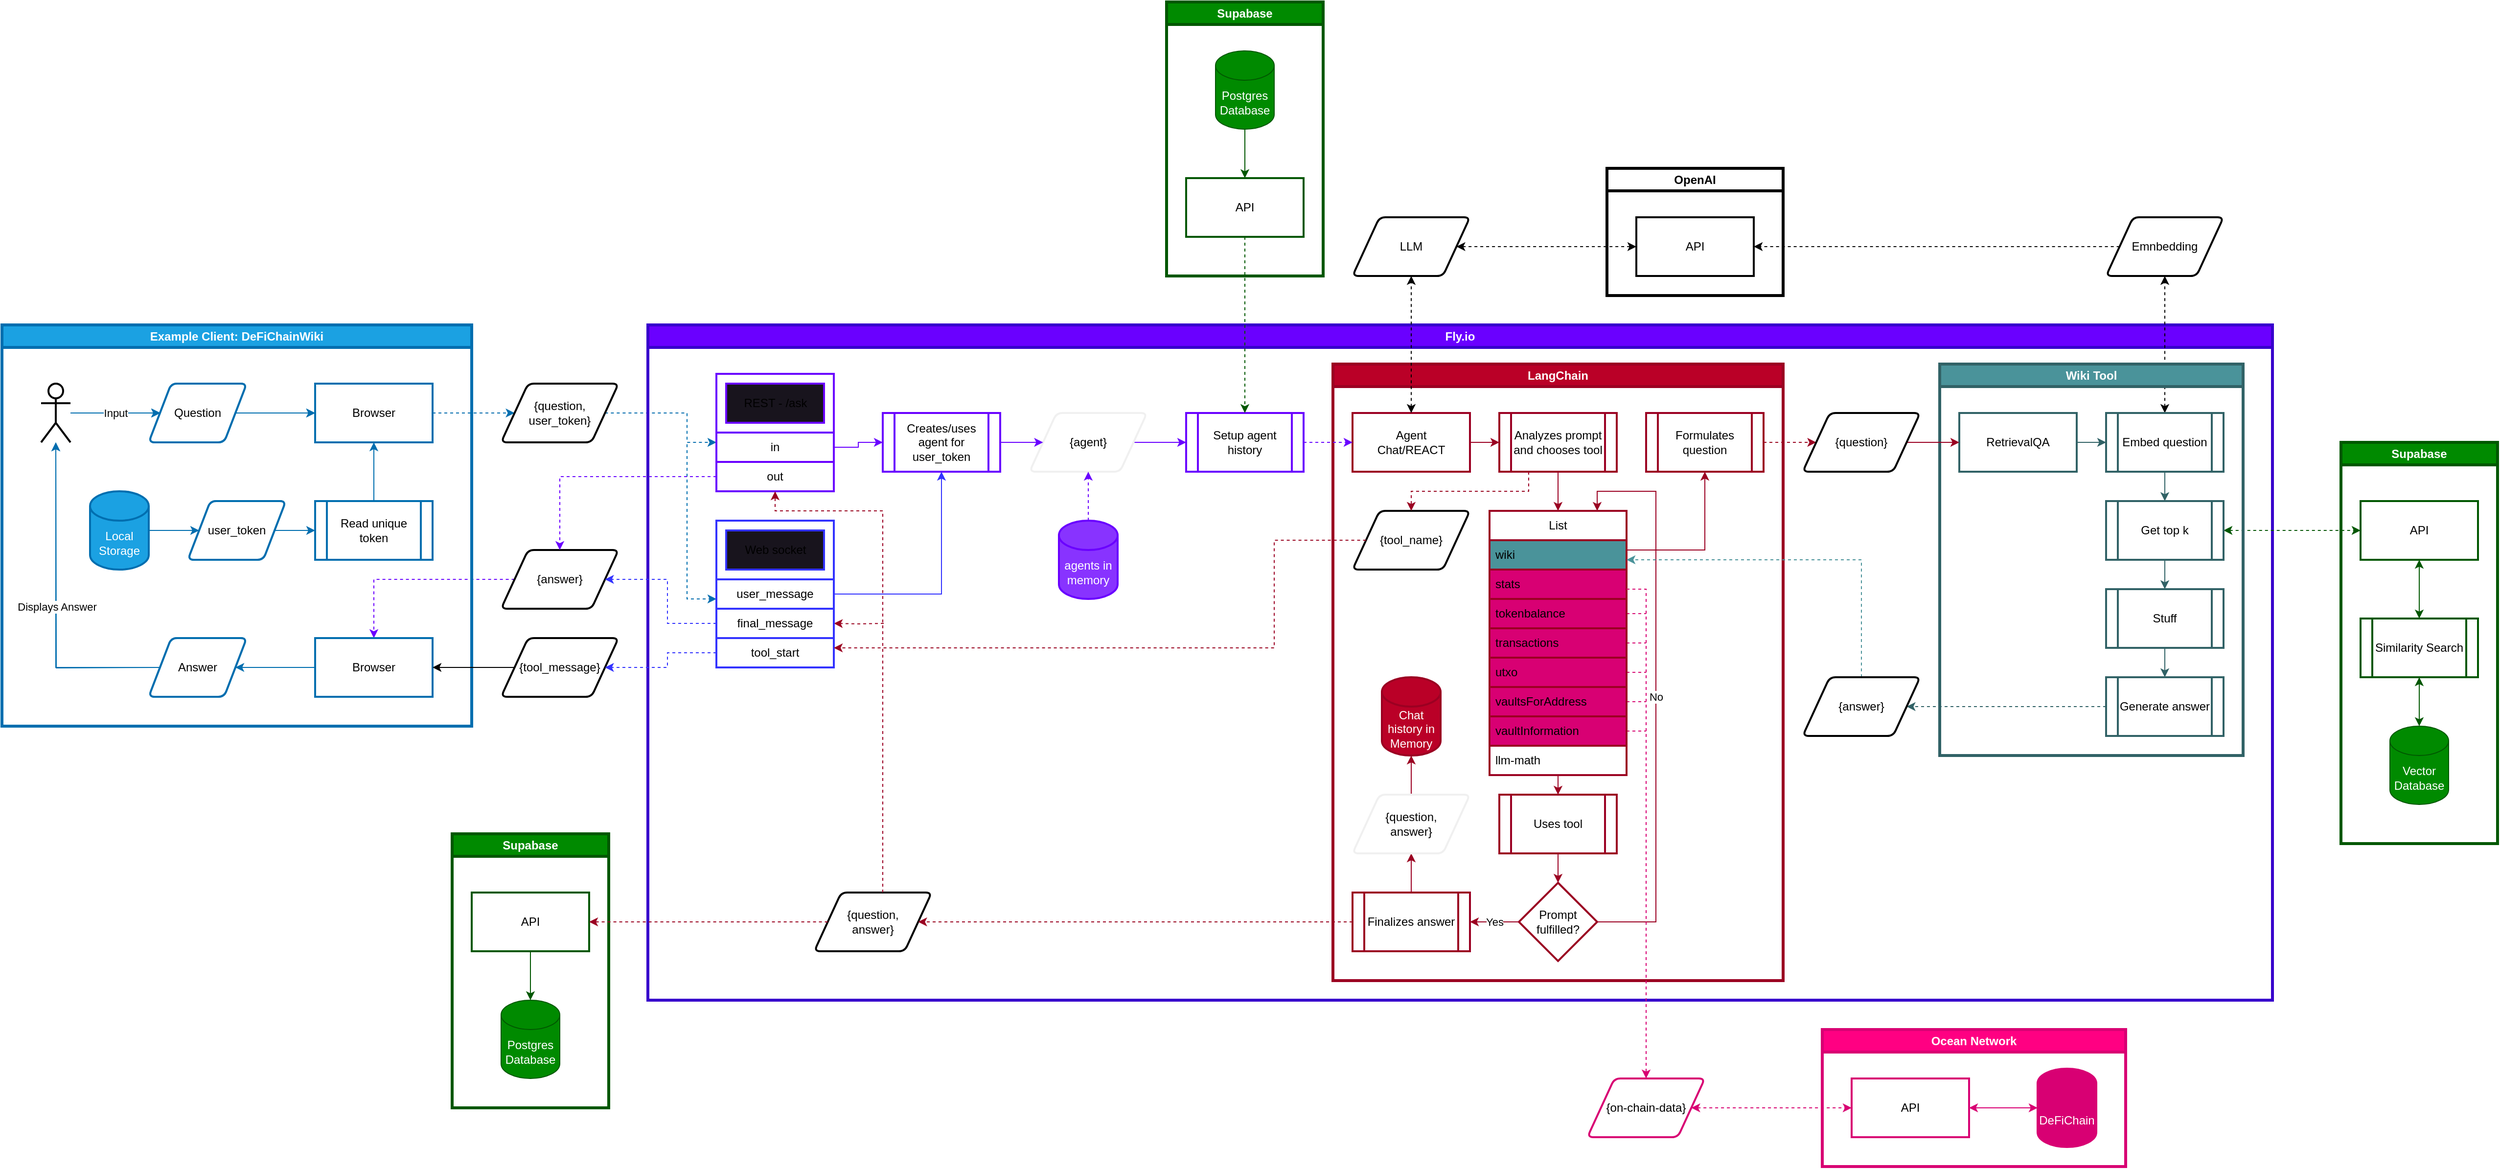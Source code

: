 <mxfile version="21.5.0" type="device" pages="2">
  <diagram name="Input-Output-Flow" id="boobHGPxrguEzaFVaxlB">
    <mxGraphModel dx="3924" dy="2150" grid="1" gridSize="10" guides="1" tooltips="1" connect="1" arrows="1" fold="1" page="0" pageScale="1" pageWidth="827" pageHeight="1169" math="0" shadow="0">
      <root>
        <mxCell id="0" />
        <mxCell id="1" parent="0" />
        <mxCell id="9eV6ceiQUTHyGisSICpe-31" value="" style="group;strokeColor=#6A00FF;fillColor=#18141D;strokeWidth=2;" parent="1" vertex="1" connectable="0">
          <mxGeometry x="300" y="200" width="120" height="60" as="geometry" />
        </mxCell>
        <mxCell id="9eV6ceiQUTHyGisSICpe-29" value="" style="verticalLabelPosition=bottom;verticalAlign=top;html=1;shape=mxgraph.basic.frame;dx=10;whiteSpace=wrap;strokeColor=#6A00FF;strokeWidth=2;" parent="9eV6ceiQUTHyGisSICpe-31" vertex="1">
          <mxGeometry width="120" height="60" as="geometry" />
        </mxCell>
        <mxCell id="9eV6ceiQUTHyGisSICpe-30" value="REST - /ask" style="text;html=1;align=center;verticalAlign=middle;resizable=0;points=[];autosize=1;strokeColor=none;fillColor=none;" parent="9eV6ceiQUTHyGisSICpe-31" vertex="1">
          <mxGeometry x="15" y="15" width="90" height="30" as="geometry" />
        </mxCell>
        <mxCell id="43kQx5Z-7fdRml2MFiNv-5" value="Input" style="edgeStyle=orthogonalEdgeStyle;rounded=0;orthogonalLoop=1;jettySize=auto;html=1;strokeColor=#006EAF;" parent="1" source="43kQx5Z-7fdRml2MFiNv-3" target="43kQx5Z-7fdRml2MFiNv-4" edge="1">
          <mxGeometry relative="1" as="geometry" />
        </mxCell>
        <mxCell id="43kQx5Z-7fdRml2MFiNv-3" value="" style="shape=umlActor;verticalLabelPosition=bottom;verticalAlign=top;html=1;outlineConnect=0;strokeWidth=2;" parent="1" vertex="1">
          <mxGeometry x="-390" y="210" width="30" height="60" as="geometry" />
        </mxCell>
        <mxCell id="43kQx5Z-7fdRml2MFiNv-7" style="edgeStyle=orthogonalEdgeStyle;rounded=0;orthogonalLoop=1;jettySize=auto;html=1;strokeColor=#006EAF;" parent="1" source="43kQx5Z-7fdRml2MFiNv-4" target="43kQx5Z-7fdRml2MFiNv-6" edge="1">
          <mxGeometry relative="1" as="geometry" />
        </mxCell>
        <mxCell id="43kQx5Z-7fdRml2MFiNv-4" value="Question" style="shape=parallelogram;html=1;strokeWidth=2;perimeter=parallelogramPerimeter;whiteSpace=wrap;rounded=1;arcSize=12;size=0.23;strokeColor=#006EAF;" parent="1" vertex="1">
          <mxGeometry x="-280" y="210" width="100" height="60" as="geometry" />
        </mxCell>
        <mxCell id="43kQx5Z-7fdRml2MFiNv-23" value="" style="edgeStyle=orthogonalEdgeStyle;rounded=0;orthogonalLoop=1;jettySize=auto;html=1;dashed=1;strokeColor=#006EAF;" parent="1" source="43kQx5Z-7fdRml2MFiNv-6" target="43kQx5Z-7fdRml2MFiNv-58" edge="1">
          <mxGeometry relative="1" as="geometry">
            <mxPoint x="63.8" y="240" as="targetPoint" />
          </mxGeometry>
        </mxCell>
        <mxCell id="yOAjGQDmqBCl-oSsTe75-95" style="edgeStyle=orthogonalEdgeStyle;rounded=0;orthogonalLoop=1;jettySize=auto;html=1;strokeColor=#006EAF;startArrow=classic;startFill=1;endArrow=none;endFill=0;" parent="1" source="43kQx5Z-7fdRml2MFiNv-6" target="yOAjGQDmqBCl-oSsTe75-94" edge="1">
          <mxGeometry relative="1" as="geometry" />
        </mxCell>
        <mxCell id="43kQx5Z-7fdRml2MFiNv-6" value="Browser" style="rounded=0;whiteSpace=wrap;html=1;strokeColor=#006EAF;" parent="1" vertex="1">
          <mxGeometry x="-110" y="210" width="120" height="60" as="geometry" />
        </mxCell>
        <mxCell id="43kQx5Z-7fdRml2MFiNv-18" value="Local Storage" style="shape=cylinder3;whiteSpace=wrap;html=1;boundedLbl=1;backgroundOutline=1;size=15;fillColor=#1ba1e2;fontColor=#ffffff;strokeColor=#006EAF;strokeWidth=2;" parent="1" vertex="1">
          <mxGeometry x="-340" y="320" width="60" height="80" as="geometry" />
        </mxCell>
        <mxCell id="43kQx5Z-7fdRml2MFiNv-25" value="" style="edgeStyle=orthogonalEdgeStyle;rounded=0;orthogonalLoop=1;jettySize=auto;html=1;dashed=1;strokeColor=#006EAF;" parent="1" source="43kQx5Z-7fdRml2MFiNv-58" target="yOAjGQDmqBCl-oSsTe75-82" edge="1">
          <mxGeometry relative="1" as="geometry">
            <mxPoint x="530" y="240" as="sourcePoint" />
            <Array as="points">
              <mxPoint x="270" y="240" />
              <mxPoint x="270" y="270" />
            </Array>
          </mxGeometry>
        </mxCell>
        <mxCell id="43kQx5Z-7fdRml2MFiNv-43" style="edgeStyle=orthogonalEdgeStyle;rounded=0;orthogonalLoop=1;jettySize=auto;html=1;strokeColor=#006EAF;" parent="1" source="43kQx5Z-7fdRml2MFiNv-75" target="43kQx5Z-7fdRml2MFiNv-3" edge="1">
          <mxGeometry relative="1" as="geometry">
            <mxPoint x="-450" y="600" as="sourcePoint" />
          </mxGeometry>
        </mxCell>
        <mxCell id="43kQx5Z-7fdRml2MFiNv-44" value="Displays Answer" style="edgeLabel;html=1;align=center;verticalAlign=middle;resizable=0;points=[];" parent="43kQx5Z-7fdRml2MFiNv-43" vertex="1" connectable="0">
          <mxGeometry relative="1" as="geometry">
            <mxPoint as="offset" />
          </mxGeometry>
        </mxCell>
        <mxCell id="43kQx5Z-7fdRml2MFiNv-76" style="edgeStyle=orthogonalEdgeStyle;rounded=0;orthogonalLoop=1;jettySize=auto;html=1;strokeColor=#006EAF;" parent="1" source="43kQx5Z-7fdRml2MFiNv-41" target="43kQx5Z-7fdRml2MFiNv-75" edge="1">
          <mxGeometry relative="1" as="geometry" />
        </mxCell>
        <mxCell id="43kQx5Z-7fdRml2MFiNv-41" value="Browser" style="rounded=0;whiteSpace=wrap;html=1;strokeColor=#006EAF;" parent="1" vertex="1">
          <mxGeometry x="-110" y="470" width="120" height="60" as="geometry" />
        </mxCell>
        <mxCell id="yOAjGQDmqBCl-oSsTe75-97" style="edgeStyle=orthogonalEdgeStyle;rounded=0;orthogonalLoop=1;jettySize=auto;html=1;strokeColor=#006EAF;startArrow=classic;startFill=1;endArrow=none;endFill=0;" parent="1" source="43kQx5Z-7fdRml2MFiNv-56" target="43kQx5Z-7fdRml2MFiNv-18" edge="1">
          <mxGeometry relative="1" as="geometry" />
        </mxCell>
        <mxCell id="43kQx5Z-7fdRml2MFiNv-56" value="user_token" style="shape=parallelogram;html=1;strokeWidth=2;perimeter=parallelogramPerimeter;whiteSpace=wrap;rounded=1;arcSize=12;size=0.23;strokeColor=#006EAF;" parent="1" vertex="1">
          <mxGeometry x="-240" y="330" width="100" height="60" as="geometry" />
        </mxCell>
        <mxCell id="9eV6ceiQUTHyGisSICpe-19" style="edgeStyle=orthogonalEdgeStyle;rounded=0;orthogonalLoop=1;jettySize=auto;html=1;dashed=1;strokeColor=#006EAF;" parent="1" target="9eV6ceiQUTHyGisSICpe-1" edge="1">
          <mxGeometry relative="1" as="geometry">
            <mxPoint x="270" y="272" as="sourcePoint" />
            <Array as="points">
              <mxPoint x="270" y="430" />
            </Array>
          </mxGeometry>
        </mxCell>
        <mxCell id="43kQx5Z-7fdRml2MFiNv-58" value="{question,&lt;br&gt;user_token}" style="shape=parallelogram;html=1;strokeWidth=2;perimeter=parallelogramPerimeter;whiteSpace=wrap;rounded=1;arcSize=12;size=0.23;shadow=0;" parent="1" vertex="1">
          <mxGeometry x="80" y="210" width="120" height="60" as="geometry" />
        </mxCell>
        <mxCell id="43kQx5Z-7fdRml2MFiNv-69" style="edgeStyle=orthogonalEdgeStyle;rounded=0;orthogonalLoop=1;jettySize=auto;html=1;dashed=1;strokeColor=#6A00FF;" parent="1" source="43kQx5Z-7fdRml2MFiNv-66" target="43kQx5Z-7fdRml2MFiNv-41" edge="1">
          <mxGeometry relative="1" as="geometry" />
        </mxCell>
        <mxCell id="43kQx5Z-7fdRml2MFiNv-66" value="{answer}" style="shape=parallelogram;html=1;strokeWidth=2;perimeter=parallelogramPerimeter;whiteSpace=wrap;rounded=1;arcSize=12;size=0.23;" parent="1" vertex="1">
          <mxGeometry x="80" y="380" width="120" height="60" as="geometry" />
        </mxCell>
        <mxCell id="43kQx5Z-7fdRml2MFiNv-75" value="Answer" style="shape=parallelogram;html=1;strokeWidth=2;perimeter=parallelogramPerimeter;whiteSpace=wrap;rounded=1;arcSize=12;size=0.23;strokeColor=#006EAF;" parent="1" vertex="1">
          <mxGeometry x="-280" y="470" width="100" height="60" as="geometry" />
        </mxCell>
        <mxCell id="krfEyLVwQq1KCgLUG3NH-1" value="Example Client: DeFiChainWiki" style="swimlane;whiteSpace=wrap;html=1;fillColor=#1ba1e2;fontColor=#ffffff;strokeColor=#006EAF;strokeWidth=3;" parent="1" vertex="1">
          <mxGeometry x="-430" y="150" width="480" height="410" as="geometry">
            <mxRectangle x="-100" y="160" width="140" height="30" as="alternateBounds" />
          </mxGeometry>
        </mxCell>
        <mxCell id="yOAjGQDmqBCl-oSsTe75-94" value="Generate unique token" style="shape=process;whiteSpace=wrap;html=1;backgroundOutline=1;strokeColor=#006EAF;" parent="krfEyLVwQq1KCgLUG3NH-1" vertex="1">
          <mxGeometry x="320" y="180" width="120" height="60" as="geometry" />
        </mxCell>
        <mxCell id="krfEyLVwQq1KCgLUG3NH-2" value="Fly.io" style="swimlane;whiteSpace=wrap;html=1;fillColor=#6a00ff;fontColor=#ffffff;strokeColor=#3700CC;strokeWidth=3;" parent="1" vertex="1">
          <mxGeometry x="230" y="150" width="1660" height="690" as="geometry">
            <mxRectangle x="-100" y="160" width="140" height="30" as="alternateBounds" />
          </mxGeometry>
        </mxCell>
        <mxCell id="43kQx5Z-7fdRml2MFiNv-63" value="{question,&lt;br&gt;answer}" style="shape=parallelogram;html=1;strokeWidth=2;perimeter=parallelogramPerimeter;whiteSpace=wrap;rounded=1;arcSize=12;size=0.23;" parent="krfEyLVwQq1KCgLUG3NH-2" vertex="1">
          <mxGeometry x="170" y="580" width="120" height="60" as="geometry" />
        </mxCell>
        <mxCell id="9eV6ceiQUTHyGisSICpe-32" value="" style="group;strokeColor=#3333FF;fillColor=#18141D;strokeWidth=2;" parent="krfEyLVwQq1KCgLUG3NH-2" vertex="1" connectable="0">
          <mxGeometry x="70" y="200" width="120" height="60" as="geometry" />
        </mxCell>
        <mxCell id="9eV6ceiQUTHyGisSICpe-33" value="" style="verticalLabelPosition=bottom;verticalAlign=top;html=1;shape=mxgraph.basic.frame;dx=10;whiteSpace=wrap;strokeColor=#3333FF;strokeWidth=2;" parent="9eV6ceiQUTHyGisSICpe-32" vertex="1">
          <mxGeometry width="120" height="60" as="geometry" />
        </mxCell>
        <mxCell id="9eV6ceiQUTHyGisSICpe-34" value="Web socket" style="text;html=1;align=center;verticalAlign=middle;resizable=0;points=[];autosize=1;strokeColor=none;fillColor=none;" parent="9eV6ceiQUTHyGisSICpe-32" vertex="1">
          <mxGeometry x="15" y="15" width="90" height="30" as="geometry" />
        </mxCell>
        <mxCell id="mMxhLZo-EpzziIWkfs2i-10" style="edgeStyle=orthogonalEdgeStyle;rounded=0;orthogonalLoop=1;jettySize=auto;html=1;strokeColor=#6A00FF;" parent="krfEyLVwQq1KCgLUG3NH-2" source="KLxN6esYTY7ftwbpfjZu-1" target="mMxhLZo-EpzziIWkfs2i-1" edge="1">
          <mxGeometry relative="1" as="geometry" />
        </mxCell>
        <mxCell id="KLxN6esYTY7ftwbpfjZu-1" value="{agent}" style="shape=parallelogram;html=1;strokeWidth=2;perimeter=parallelogramPerimeter;whiteSpace=wrap;rounded=1;arcSize=12;size=0.23;strokeColor=#F0F0F0;" parent="krfEyLVwQq1KCgLUG3NH-2" vertex="1">
          <mxGeometry x="390" y="90" width="120" height="60" as="geometry" />
        </mxCell>
        <mxCell id="KLxN6esYTY7ftwbpfjZu-2" value="agents in memory" style="shape=cylinder3;whiteSpace=wrap;html=1;boundedLbl=1;backgroundOutline=1;size=15;fillColor=#8833ff;fontColor=#ffffff;strokeColor=#6A00FF;strokeWidth=2;" parent="krfEyLVwQq1KCgLUG3NH-2" vertex="1">
          <mxGeometry x="420" y="200" width="60" height="80" as="geometry" />
        </mxCell>
        <mxCell id="KLxN6esYTY7ftwbpfjZu-3" style="edgeStyle=orthogonalEdgeStyle;rounded=0;orthogonalLoop=1;jettySize=auto;html=1;dashed=1;strokeColor=#6A00FF;" parent="krfEyLVwQq1KCgLUG3NH-2" source="KLxN6esYTY7ftwbpfjZu-2" target="KLxN6esYTY7ftwbpfjZu-1" edge="1">
          <mxGeometry relative="1" as="geometry" />
        </mxCell>
        <mxCell id="mMxhLZo-EpzziIWkfs2i-1" value="Setup agent history" style="shape=process;whiteSpace=wrap;html=1;backgroundOutline=1;strokeWidth=2;strokeColor=#6A00FF;" parent="krfEyLVwQq1KCgLUG3NH-2" vertex="1">
          <mxGeometry x="550" y="90" width="120" height="60" as="geometry" />
        </mxCell>
        <mxCell id="krfEyLVwQq1KCgLUG3NH-3" value="Supabase" style="swimlane;whiteSpace=wrap;html=1;fillColor=#008a00;fontColor=#ffffff;strokeColor=#005700;strokeWidth=3;" parent="1" vertex="1">
          <mxGeometry x="30" y="670" width="160" height="280" as="geometry">
            <mxRectangle x="-100" y="160" width="140" height="30" as="alternateBounds" />
          </mxGeometry>
        </mxCell>
        <mxCell id="ikvyC0OtlUp0V5SSktr4-22" style="edgeStyle=orthogonalEdgeStyle;rounded=0;orthogonalLoop=1;jettySize=auto;html=1;startArrow=none;startFill=0;fillColor=#008a00;strokeColor=#005700;" parent="krfEyLVwQq1KCgLUG3NH-3" source="ikvyC0OtlUp0V5SSktr4-19" target="ikvyC0OtlUp0V5SSktr4-21" edge="1">
          <mxGeometry relative="1" as="geometry" />
        </mxCell>
        <mxCell id="ikvyC0OtlUp0V5SSktr4-19" value="API" style="whiteSpace=wrap;html=1;rounded=0;strokeColor=#005700;strokeWidth=2;" parent="krfEyLVwQq1KCgLUG3NH-3" vertex="1">
          <mxGeometry x="20" y="60" width="120" height="60" as="geometry" />
        </mxCell>
        <mxCell id="ikvyC0OtlUp0V5SSktr4-21" value="Postgres Database" style="shape=cylinder3;whiteSpace=wrap;html=1;boundedLbl=1;backgroundOutline=1;size=15;fillColor=#008a00;fontColor=#ffffff;strokeColor=#005700;" parent="krfEyLVwQq1KCgLUG3NH-3" vertex="1">
          <mxGeometry x="50" y="170" width="60" height="80" as="geometry" />
        </mxCell>
        <mxCell id="yOAjGQDmqBCl-oSsTe75-1" value="LangChain" style="swimlane;whiteSpace=wrap;html=1;fillColor=#ba0027;fontColor=#ffffff;strokeColor=#9b0022;strokeWidth=3;" parent="1" vertex="1">
          <mxGeometry x="930" y="190" width="460" height="630" as="geometry">
            <mxRectangle x="-100" y="160" width="140" height="30" as="alternateBounds" />
          </mxGeometry>
        </mxCell>
        <mxCell id="yOAjGQDmqBCl-oSsTe75-44" style="edgeStyle=orthogonalEdgeStyle;rounded=0;orthogonalLoop=1;jettySize=auto;html=1;strokeColor=#9B0022;" parent="yOAjGQDmqBCl-oSsTe75-1" source="43kQx5Z-7fdRml2MFiNv-28" target="yOAjGQDmqBCl-oSsTe75-43" edge="1">
          <mxGeometry relative="1" as="geometry" />
        </mxCell>
        <mxCell id="43kQx5Z-7fdRml2MFiNv-28" value="Agent&lt;br&gt;Chat/REACT" style="whiteSpace=wrap;html=1;rounded=0;strokeColor=#6F0000;" parent="yOAjGQDmqBCl-oSsTe75-1" vertex="1">
          <mxGeometry x="20" y="50" width="120" height="60" as="geometry" />
        </mxCell>
        <mxCell id="yOAjGQDmqBCl-oSsTe75-55" style="edgeStyle=orthogonalEdgeStyle;rounded=0;orthogonalLoop=1;jettySize=auto;html=1;strokeColor=#9B0022;" parent="yOAjGQDmqBCl-oSsTe75-1" source="yOAjGQDmqBCl-oSsTe75-43" target="yOAjGQDmqBCl-oSsTe75-46" edge="1">
          <mxGeometry relative="1" as="geometry" />
        </mxCell>
        <mxCell id="yOAjGQDmqBCl-oSsTe75-43" value="Analyzes prompt and chooses tool" style="shape=process;whiteSpace=wrap;html=1;backgroundOutline=1;strokeColor=#6F0000;" parent="yOAjGQDmqBCl-oSsTe75-1" vertex="1">
          <mxGeometry x="170" y="50" width="120" height="60" as="geometry" />
        </mxCell>
        <mxCell id="yOAjGQDmqBCl-oSsTe75-62" style="edgeStyle=orthogonalEdgeStyle;rounded=0;orthogonalLoop=1;jettySize=auto;html=1;strokeColor=#9B0022;" parent="yOAjGQDmqBCl-oSsTe75-1" source="yOAjGQDmqBCl-oSsTe75-46" target="yOAjGQDmqBCl-oSsTe75-61" edge="1">
          <mxGeometry relative="1" as="geometry" />
        </mxCell>
        <mxCell id="yOAjGQDmqBCl-oSsTe75-46" value="List" style="swimlane;fontStyle=0;childLayout=stackLayout;horizontal=1;startSize=30;horizontalStack=0;resizeParent=1;resizeParentMax=0;resizeLast=0;collapsible=1;marginBottom=0;whiteSpace=wrap;html=1;strokeColor=#9B0022;strokeWidth=2;" parent="yOAjGQDmqBCl-oSsTe75-1" vertex="1">
          <mxGeometry x="160" y="150" width="140" height="270" as="geometry" />
        </mxCell>
        <mxCell id="yOAjGQDmqBCl-oSsTe75-47" value="wiki" style="text;strokeColor=#9B0022;fillColor=#4a939a;align=left;verticalAlign=middle;spacingLeft=4;spacingRight=4;overflow=hidden;points=[[0,0.5],[1,0.5]];portConstraint=eastwest;rotatable=0;whiteSpace=wrap;html=1;strokeWidth=2;" parent="yOAjGQDmqBCl-oSsTe75-46" vertex="1">
          <mxGeometry y="30" width="140" height="30" as="geometry" />
        </mxCell>
        <mxCell id="yOAjGQDmqBCl-oSsTe75-48" value="stats" style="text;strokeColor=#9B0022;fillColor=#D80073;align=left;verticalAlign=middle;spacingLeft=4;spacingRight=4;overflow=hidden;points=[[0,0.5],[1,0.5]];portConstraint=eastwest;rotatable=0;whiteSpace=wrap;html=1;strokeWidth=2;" parent="yOAjGQDmqBCl-oSsTe75-46" vertex="1">
          <mxGeometry y="60" width="140" height="30" as="geometry" />
        </mxCell>
        <mxCell id="ikvyC0OtlUp0V5SSktr4-3" style="edgeStyle=orthogonalEdgeStyle;rounded=0;orthogonalLoop=1;jettySize=auto;html=1;endArrow=none;endFill=0;strokeColor=#D80073;dashed=1;" parent="yOAjGQDmqBCl-oSsTe75-46" source="yOAjGQDmqBCl-oSsTe75-49" edge="1">
          <mxGeometry relative="1" as="geometry">
            <mxPoint x="160" y="105" as="targetPoint" />
          </mxGeometry>
        </mxCell>
        <mxCell id="yOAjGQDmqBCl-oSsTe75-49" value="tokenbalance" style="text;strokeColor=#9B0022;fillColor=#D80073;align=left;verticalAlign=middle;spacingLeft=4;spacingRight=4;overflow=hidden;points=[[0,0.5],[1,0.5]];portConstraint=eastwest;rotatable=0;whiteSpace=wrap;html=1;strokeWidth=2;" parent="yOAjGQDmqBCl-oSsTe75-46" vertex="1">
          <mxGeometry y="90" width="140" height="30" as="geometry" />
        </mxCell>
        <mxCell id="ikvyC0OtlUp0V5SSktr4-4" style="edgeStyle=orthogonalEdgeStyle;rounded=0;orthogonalLoop=1;jettySize=auto;html=1;endArrow=none;endFill=0;strokeColor=#D80073;dashed=1;" parent="yOAjGQDmqBCl-oSsTe75-46" source="yOAjGQDmqBCl-oSsTe75-50" edge="1">
          <mxGeometry relative="1" as="geometry">
            <mxPoint x="160" y="135" as="targetPoint" />
          </mxGeometry>
        </mxCell>
        <mxCell id="yOAjGQDmqBCl-oSsTe75-50" value="transactions" style="text;strokeColor=#9B0022;fillColor=#D80073;align=left;verticalAlign=middle;spacingLeft=4;spacingRight=4;overflow=hidden;points=[[0,0.5],[1,0.5]];portConstraint=eastwest;rotatable=0;whiteSpace=wrap;html=1;strokeWidth=2;" parent="yOAjGQDmqBCl-oSsTe75-46" vertex="1">
          <mxGeometry y="120" width="140" height="30" as="geometry" />
        </mxCell>
        <mxCell id="ikvyC0OtlUp0V5SSktr4-5" style="edgeStyle=orthogonalEdgeStyle;rounded=0;orthogonalLoop=1;jettySize=auto;html=1;endArrow=none;endFill=0;strokeColor=#D80073;dashed=1;" parent="yOAjGQDmqBCl-oSsTe75-46" source="yOAjGQDmqBCl-oSsTe75-51" edge="1">
          <mxGeometry relative="1" as="geometry">
            <mxPoint x="160" y="165" as="targetPoint" />
          </mxGeometry>
        </mxCell>
        <mxCell id="yOAjGQDmqBCl-oSsTe75-51" value="utxo" style="text;strokeColor=#9B0022;fillColor=#D80073;align=left;verticalAlign=middle;spacingLeft=4;spacingRight=4;overflow=hidden;points=[[0,0.5],[1,0.5]];portConstraint=eastwest;rotatable=0;whiteSpace=wrap;html=1;strokeWidth=2;" parent="yOAjGQDmqBCl-oSsTe75-46" vertex="1">
          <mxGeometry y="150" width="140" height="30" as="geometry" />
        </mxCell>
        <mxCell id="ikvyC0OtlUp0V5SSktr4-6" style="edgeStyle=orthogonalEdgeStyle;rounded=0;orthogonalLoop=1;jettySize=auto;html=1;endArrow=none;endFill=0;strokeColor=#D80073;dashed=1;" parent="yOAjGQDmqBCl-oSsTe75-46" source="yOAjGQDmqBCl-oSsTe75-52" edge="1">
          <mxGeometry relative="1" as="geometry">
            <mxPoint x="160" y="195" as="targetPoint" />
          </mxGeometry>
        </mxCell>
        <mxCell id="yOAjGQDmqBCl-oSsTe75-52" value="vaultsForAddress" style="text;strokeColor=#9B0022;fillColor=#D80073;align=left;verticalAlign=middle;spacingLeft=4;spacingRight=4;overflow=hidden;points=[[0,0.5],[1,0.5]];portConstraint=eastwest;rotatable=0;whiteSpace=wrap;html=1;strokeWidth=2;" parent="yOAjGQDmqBCl-oSsTe75-46" vertex="1">
          <mxGeometry y="180" width="140" height="30" as="geometry" />
        </mxCell>
        <mxCell id="ikvyC0OtlUp0V5SSktr4-7" style="edgeStyle=orthogonalEdgeStyle;rounded=0;orthogonalLoop=1;jettySize=auto;html=1;endArrow=none;endFill=0;strokeColor=#D80073;dashed=1;" parent="yOAjGQDmqBCl-oSsTe75-46" source="yOAjGQDmqBCl-oSsTe75-53" edge="1">
          <mxGeometry relative="1" as="geometry">
            <mxPoint x="160" y="225" as="targetPoint" />
          </mxGeometry>
        </mxCell>
        <mxCell id="yOAjGQDmqBCl-oSsTe75-53" value="vaultInformation" style="text;strokeColor=#9B0022;fillColor=#D80073;align=left;verticalAlign=middle;spacingLeft=4;spacingRight=4;overflow=hidden;points=[[0,0.5],[1,0.5]];portConstraint=eastwest;rotatable=0;whiteSpace=wrap;html=1;strokeWidth=2;" parent="yOAjGQDmqBCl-oSsTe75-46" vertex="1">
          <mxGeometry y="210" width="140" height="30" as="geometry" />
        </mxCell>
        <mxCell id="yOAjGQDmqBCl-oSsTe75-54" value="llm-math" style="text;strokeColor=none;fillColor=none;align=left;verticalAlign=middle;spacingLeft=4;spacingRight=4;overflow=hidden;points=[[0,0.5],[1,0.5]];portConstraint=eastwest;rotatable=0;whiteSpace=wrap;html=1;strokeWidth=2;" parent="yOAjGQDmqBCl-oSsTe75-46" vertex="1">
          <mxGeometry y="240" width="140" height="30" as="geometry" />
        </mxCell>
        <mxCell id="yOAjGQDmqBCl-oSsTe75-64" style="edgeStyle=orthogonalEdgeStyle;rounded=0;orthogonalLoop=1;jettySize=auto;html=1;strokeColor=#9B0022;" parent="yOAjGQDmqBCl-oSsTe75-1" source="yOAjGQDmqBCl-oSsTe75-57" target="yOAjGQDmqBCl-oSsTe75-46" edge="1">
          <mxGeometry relative="1" as="geometry">
            <Array as="points">
              <mxPoint x="330" y="570" />
              <mxPoint x="330" y="130" />
              <mxPoint x="270" y="130" />
            </Array>
          </mxGeometry>
        </mxCell>
        <mxCell id="yOAjGQDmqBCl-oSsTe75-65" value="No" style="edgeLabel;html=1;align=center;verticalAlign=middle;resizable=0;points=[];" parent="yOAjGQDmqBCl-oSsTe75-64" vertex="1" connectable="0">
          <mxGeometry relative="1" as="geometry">
            <mxPoint as="offset" />
          </mxGeometry>
        </mxCell>
        <mxCell id="yOAjGQDmqBCl-oSsTe75-79" style="edgeStyle=orthogonalEdgeStyle;rounded=0;orthogonalLoop=1;jettySize=auto;html=1;strokeColor=#9B0022;" parent="yOAjGQDmqBCl-oSsTe75-1" source="yOAjGQDmqBCl-oSsTe75-57" target="yOAjGQDmqBCl-oSsTe75-78" edge="1">
          <mxGeometry relative="1" as="geometry" />
        </mxCell>
        <mxCell id="yOAjGQDmqBCl-oSsTe75-80" value="Yes" style="edgeLabel;html=1;align=center;verticalAlign=middle;resizable=0;points=[];" parent="yOAjGQDmqBCl-oSsTe75-79" vertex="1" connectable="0">
          <mxGeometry relative="1" as="geometry">
            <mxPoint as="offset" />
          </mxGeometry>
        </mxCell>
        <mxCell id="yOAjGQDmqBCl-oSsTe75-57" value="Prompt fulfilled?" style="rhombus;whiteSpace=wrap;html=1;strokeColor=#9B0022;strokeWidth=2;" parent="yOAjGQDmqBCl-oSsTe75-1" vertex="1">
          <mxGeometry x="190" y="530" width="80" height="80" as="geometry" />
        </mxCell>
        <mxCell id="yOAjGQDmqBCl-oSsTe75-63" style="edgeStyle=orthogonalEdgeStyle;rounded=0;orthogonalLoop=1;jettySize=auto;html=1;strokeColor=#9B0022;" parent="yOAjGQDmqBCl-oSsTe75-1" source="yOAjGQDmqBCl-oSsTe75-61" target="yOAjGQDmqBCl-oSsTe75-57" edge="1">
          <mxGeometry relative="1" as="geometry" />
        </mxCell>
        <mxCell id="yOAjGQDmqBCl-oSsTe75-61" value="Uses tool" style="shape=process;whiteSpace=wrap;html=1;backgroundOutline=1;strokeColor=#9B0022;strokeWidth=2;" parent="yOAjGQDmqBCl-oSsTe75-1" vertex="1">
          <mxGeometry x="170" y="440" width="120" height="60" as="geometry" />
        </mxCell>
        <mxCell id="yOAjGQDmqBCl-oSsTe75-7" value="Chat history in Memory" style="shape=cylinder3;whiteSpace=wrap;html=1;boundedLbl=1;backgroundOutline=1;size=15;fillColor=#BA0027;fontColor=#ffffff;strokeColor=#9B0022;strokeWidth=2;" parent="yOAjGQDmqBCl-oSsTe75-1" vertex="1">
          <mxGeometry x="50" y="320" width="60" height="80" as="geometry" />
        </mxCell>
        <mxCell id="yOAjGQDmqBCl-oSsTe75-84" style="edgeStyle=orthogonalEdgeStyle;rounded=0;orthogonalLoop=1;jettySize=auto;html=1;strokeColor=#9B0022;" parent="yOAjGQDmqBCl-oSsTe75-1" source="yOAjGQDmqBCl-oSsTe75-78" target="yOAjGQDmqBCl-oSsTe75-83" edge="1">
          <mxGeometry relative="1" as="geometry" />
        </mxCell>
        <mxCell id="yOAjGQDmqBCl-oSsTe75-78" value="Finalizes answer" style="shape=process;whiteSpace=wrap;html=1;backgroundOutline=1;strokeColor=#9B0022;strokeWidth=2;" parent="yOAjGQDmqBCl-oSsTe75-1" vertex="1">
          <mxGeometry x="20" y="540" width="120" height="60" as="geometry" />
        </mxCell>
        <mxCell id="yOAjGQDmqBCl-oSsTe75-85" style="edgeStyle=orthogonalEdgeStyle;rounded=0;orthogonalLoop=1;jettySize=auto;html=1;strokeColor=#9B0022;" parent="yOAjGQDmqBCl-oSsTe75-1" source="yOAjGQDmqBCl-oSsTe75-83" target="yOAjGQDmqBCl-oSsTe75-7" edge="1">
          <mxGeometry relative="1" as="geometry" />
        </mxCell>
        <mxCell id="yOAjGQDmqBCl-oSsTe75-83" value="{question,&lt;br&gt;answer}" style="shape=parallelogram;html=1;strokeWidth=2;perimeter=parallelogramPerimeter;whiteSpace=wrap;rounded=1;arcSize=12;size=0.23;strokeColor=#F0F0F0;" parent="yOAjGQDmqBCl-oSsTe75-1" vertex="1">
          <mxGeometry x="20" y="440" width="120" height="60" as="geometry" />
        </mxCell>
        <mxCell id="yOAjGQDmqBCl-oSsTe75-128" value="Formulates question" style="shape=process;whiteSpace=wrap;html=1;backgroundOutline=1;strokeColor=#6F0000;" parent="yOAjGQDmqBCl-oSsTe75-1" vertex="1">
          <mxGeometry x="320" y="50" width="120" height="60" as="geometry" />
        </mxCell>
        <mxCell id="yOAjGQDmqBCl-oSsTe75-129" style="edgeStyle=orthogonalEdgeStyle;rounded=0;orthogonalLoop=1;jettySize=auto;html=1;strokeColor=#9B0022;" parent="yOAjGQDmqBCl-oSsTe75-1" source="yOAjGQDmqBCl-oSsTe75-47" target="yOAjGQDmqBCl-oSsTe75-128" edge="1">
          <mxGeometry relative="1" as="geometry">
            <Array as="points">
              <mxPoint x="380" y="190" />
            </Array>
          </mxGeometry>
        </mxCell>
        <mxCell id="ikvyC0OtlUp0V5SSktr4-23" value="Formulates question" style="shape=process;whiteSpace=wrap;html=1;backgroundOutline=1;strokeColor=#9B0022;strokeWidth=2;" parent="yOAjGQDmqBCl-oSsTe75-1" vertex="1">
          <mxGeometry x="320" y="50" width="120" height="60" as="geometry" />
        </mxCell>
        <mxCell id="ikvyC0OtlUp0V5SSktr4-24" value="Analyzes prompt and chooses tool" style="shape=process;whiteSpace=wrap;html=1;backgroundOutline=1;strokeColor=#9B0022;strokeWidth=2;" parent="yOAjGQDmqBCl-oSsTe75-1" vertex="1">
          <mxGeometry x="170" y="50" width="120" height="60" as="geometry" />
        </mxCell>
        <mxCell id="ikvyC0OtlUp0V5SSktr4-25" value="Agent&lt;br&gt;Chat/REACT" style="whiteSpace=wrap;html=1;rounded=0;strokeColor=#9B0022;strokeWidth=2;" parent="yOAjGQDmqBCl-oSsTe75-1" vertex="1">
          <mxGeometry x="20" y="50" width="120" height="60" as="geometry" />
        </mxCell>
        <mxCell id="9eV6ceiQUTHyGisSICpe-21" value="{tool_name}" style="shape=parallelogram;html=1;strokeWidth=2;perimeter=parallelogramPerimeter;whiteSpace=wrap;rounded=1;arcSize=12;size=0.23;" parent="yOAjGQDmqBCl-oSsTe75-1" vertex="1">
          <mxGeometry x="20" y="150" width="120" height="60" as="geometry" />
        </mxCell>
        <mxCell id="9eV6ceiQUTHyGisSICpe-20" style="edgeStyle=orthogonalEdgeStyle;rounded=0;orthogonalLoop=1;jettySize=auto;html=1;exitX=0.25;exitY=1;exitDx=0;exitDy=0;dashed=1;strokeColor=#9B0022;" parent="yOAjGQDmqBCl-oSsTe75-1" source="ikvyC0OtlUp0V5SSktr4-24" target="9eV6ceiQUTHyGisSICpe-21" edge="1">
          <mxGeometry relative="1" as="geometry" />
        </mxCell>
        <mxCell id="43kQx5Z-7fdRml2MFiNv-65" style="edgeStyle=orthogonalEdgeStyle;rounded=0;orthogonalLoop=1;jettySize=auto;html=1;dashed=1;fillColor=#008a00;strokeColor=#9B0022;" parent="1" source="43kQx5Z-7fdRml2MFiNv-63" target="ikvyC0OtlUp0V5SSktr4-19" edge="1">
          <mxGeometry relative="1" as="geometry">
            <mxPoint x="312" y="726" as="targetPoint" />
          </mxGeometry>
        </mxCell>
        <mxCell id="yOAjGQDmqBCl-oSsTe75-11" value="OpenAI" style="swimlane;whiteSpace=wrap;html=1;strokeWidth=3;" parent="1" vertex="1">
          <mxGeometry x="1210" y="-10" width="180" height="130" as="geometry">
            <mxRectangle x="-100" y="160" width="140" height="30" as="alternateBounds" />
          </mxGeometry>
        </mxCell>
        <mxCell id="yOAjGQDmqBCl-oSsTe75-13" value="API" style="whiteSpace=wrap;html=1;rounded=0;strokeWidth=2;" parent="yOAjGQDmqBCl-oSsTe75-11" vertex="1">
          <mxGeometry x="30" y="50" width="120" height="60" as="geometry" />
        </mxCell>
        <mxCell id="yOAjGQDmqBCl-oSsTe75-15" style="edgeStyle=orthogonalEdgeStyle;rounded=0;orthogonalLoop=1;jettySize=auto;html=1;dashed=1;startArrow=classic;startFill=1;" parent="1" source="yOAjGQDmqBCl-oSsTe75-14" target="yOAjGQDmqBCl-oSsTe75-13" edge="1">
          <mxGeometry relative="1" as="geometry" />
        </mxCell>
        <mxCell id="yOAjGQDmqBCl-oSsTe75-14" value="LLM" style="shape=parallelogram;html=1;strokeWidth=2;perimeter=parallelogramPerimeter;whiteSpace=wrap;rounded=1;arcSize=12;size=0.23;" parent="1" vertex="1">
          <mxGeometry x="950" y="40" width="120" height="60" as="geometry" />
        </mxCell>
        <mxCell id="yOAjGQDmqBCl-oSsTe75-72" style="edgeStyle=orthogonalEdgeStyle;rounded=0;orthogonalLoop=1;jettySize=auto;html=1;dashed=1;startArrow=classic;startFill=1;" parent="1" source="43kQx5Z-7fdRml2MFiNv-28" target="yOAjGQDmqBCl-oSsTe75-14" edge="1">
          <mxGeometry relative="1" as="geometry">
            <Array as="points">
              <mxPoint x="1010" y="150" />
              <mxPoint x="1010" y="150" />
            </Array>
          </mxGeometry>
        </mxCell>
        <mxCell id="yOAjGQDmqBCl-oSsTe75-77" style="edgeStyle=orthogonalEdgeStyle;rounded=0;orthogonalLoop=1;jettySize=auto;html=1;dashed=1;strokeColor=#6A00FF;" parent="1" source="43kQx5Z-7fdRml2MFiNv-24" target="43kQx5Z-7fdRml2MFiNv-66" edge="1">
          <mxGeometry relative="1" as="geometry" />
        </mxCell>
        <mxCell id="yOAjGQDmqBCl-oSsTe75-81" style="edgeStyle=orthogonalEdgeStyle;rounded=0;orthogonalLoop=1;jettySize=auto;html=1;strokeColor=#9B0022;dashed=1;" parent="1" source="yOAjGQDmqBCl-oSsTe75-78" target="43kQx5Z-7fdRml2MFiNv-63" edge="1">
          <mxGeometry relative="1" as="geometry" />
        </mxCell>
        <mxCell id="yOAjGQDmqBCl-oSsTe75-96" style="edgeStyle=orthogonalEdgeStyle;rounded=0;orthogonalLoop=1;jettySize=auto;html=1;strokeColor=#006EAF;startArrow=classic;startFill=1;endArrow=none;endFill=0;" parent="1" source="yOAjGQDmqBCl-oSsTe75-94" target="43kQx5Z-7fdRml2MFiNv-56" edge="1">
          <mxGeometry relative="1" as="geometry" />
        </mxCell>
        <mxCell id="yOAjGQDmqBCl-oSsTe75-133" style="edgeStyle=orthogonalEdgeStyle;rounded=0;orthogonalLoop=1;jettySize=auto;html=1;dashed=1;strokeColor=#9B0022;" parent="1" source="yOAjGQDmqBCl-oSsTe75-128" target="yOAjGQDmqBCl-oSsTe75-131" edge="1">
          <mxGeometry relative="1" as="geometry" />
        </mxCell>
        <mxCell id="yOAjGQDmqBCl-oSsTe75-135" style="edgeStyle=orthogonalEdgeStyle;rounded=0;orthogonalLoop=1;jettySize=auto;html=1;dashed=1;strokeColor=#4A939A;" parent="1" source="yOAjGQDmqBCl-oSsTe75-132" target="yOAjGQDmqBCl-oSsTe75-47" edge="1">
          <mxGeometry relative="1" as="geometry">
            <Array as="points">
              <mxPoint x="1470" y="390" />
            </Array>
          </mxGeometry>
        </mxCell>
        <mxCell id="yOAjGQDmqBCl-oSsTe75-141" style="edgeStyle=orthogonalEdgeStyle;rounded=0;orthogonalLoop=1;jettySize=auto;html=1;dashed=1;startArrow=classic;startFill=1;" parent="1" source="yOAjGQDmqBCl-oSsTe75-146" target="yOAjGQDmqBCl-oSsTe75-142" edge="1">
          <mxGeometry relative="1" as="geometry" />
        </mxCell>
        <mxCell id="yOAjGQDmqBCl-oSsTe75-144" style="edgeStyle=orthogonalEdgeStyle;rounded=0;orthogonalLoop=1;jettySize=auto;html=1;dashed=1;" parent="1" source="yOAjGQDmqBCl-oSsTe75-142" target="yOAjGQDmqBCl-oSsTe75-13" edge="1">
          <mxGeometry relative="1" as="geometry" />
        </mxCell>
        <mxCell id="yOAjGQDmqBCl-oSsTe75-142" value="Emnbedding" style="shape=parallelogram;html=1;strokeWidth=2;perimeter=parallelogramPerimeter;whiteSpace=wrap;rounded=1;arcSize=12;size=0.23;" parent="1" vertex="1">
          <mxGeometry x="1720" y="40" width="120" height="60" as="geometry" />
        </mxCell>
        <mxCell id="yOAjGQDmqBCl-oSsTe75-150" style="edgeStyle=orthogonalEdgeStyle;rounded=0;orthogonalLoop=1;jettySize=auto;html=1;dashed=1;startArrow=classic;startFill=1;strokeColor=#005700;" parent="1" source="yOAjGQDmqBCl-oSsTe75-148" target="m-WVE2ogOMYzRxESSBnV-7" edge="1">
          <mxGeometry relative="1" as="geometry">
            <mxPoint x="2030" y="100" as="targetPoint" />
          </mxGeometry>
        </mxCell>
        <mxCell id="yOAjGQDmqBCl-oSsTe75-156" value="Ocean Network" style="swimlane;whiteSpace=wrap;html=1;fillColor=#ff0082;fontColor=#ffffff;strokeColor=#D80073;strokeWidth=3;startSize=23;glass=0;rounded=0;shadow=0;" parent="1" vertex="1">
          <mxGeometry x="1430" y="870" width="310" height="140" as="geometry">
            <mxRectangle x="-100" y="160" width="140" height="30" as="alternateBounds" />
          </mxGeometry>
        </mxCell>
        <mxCell id="ikvyC0OtlUp0V5SSktr4-16" style="edgeStyle=orthogonalEdgeStyle;rounded=0;orthogonalLoop=1;jettySize=auto;html=1;startArrow=classic;startFill=1;fillColor=#d80073;strokeColor=#D80073;" parent="yOAjGQDmqBCl-oSsTe75-156" source="ikvyC0OtlUp0V5SSktr4-13" target="ikvyC0OtlUp0V5SSktr4-14" edge="1">
          <mxGeometry relative="1" as="geometry" />
        </mxCell>
        <mxCell id="ikvyC0OtlUp0V5SSktr4-13" value="API" style="whiteSpace=wrap;html=1;rounded=0;strokeColor=#D80073;strokeWidth=2;" parent="yOAjGQDmqBCl-oSsTe75-156" vertex="1">
          <mxGeometry x="30" y="50" width="120" height="60" as="geometry" />
        </mxCell>
        <mxCell id="ikvyC0OtlUp0V5SSktr4-14" value="DeFiChain" style="shape=cylinder3;whiteSpace=wrap;html=1;boundedLbl=1;backgroundOutline=1;size=15;fillColor=#d80073;fontColor=#ffffff;strokeColor=#D80073;strokeWidth=2;" parent="yOAjGQDmqBCl-oSsTe75-156" vertex="1">
          <mxGeometry x="220" y="40" width="60" height="80" as="geometry" />
        </mxCell>
        <mxCell id="ikvyC0OtlUp0V5SSktr4-1" style="edgeStyle=orthogonalEdgeStyle;rounded=0;orthogonalLoop=1;jettySize=auto;html=1;strokeColor=#D80073;dashed=1;" parent="1" source="yOAjGQDmqBCl-oSsTe75-48" target="ikvyC0OtlUp0V5SSktr4-36" edge="1">
          <mxGeometry relative="1" as="geometry">
            <mxPoint x="1330" y="600" as="targetPoint" />
            <Array as="points">
              <mxPoint x="1250" y="420" />
              <mxPoint x="1250" y="950" />
            </Array>
          </mxGeometry>
        </mxCell>
        <mxCell id="ikvyC0OtlUp0V5SSktr4-26" value="Browser" style="rounded=0;whiteSpace=wrap;html=1;strokeColor=#006EAF;strokeWidth=2;" parent="1" vertex="1">
          <mxGeometry x="-110" y="210" width="120" height="60" as="geometry" />
        </mxCell>
        <mxCell id="ikvyC0OtlUp0V5SSktr4-27" value="Read unique token" style="shape=process;whiteSpace=wrap;html=1;backgroundOutline=1;strokeColor=#006EAF;strokeWidth=2;" parent="1" vertex="1">
          <mxGeometry x="-110" y="330" width="120" height="60" as="geometry" />
        </mxCell>
        <mxCell id="ikvyC0OtlUp0V5SSktr4-28" value="user_token" style="shape=parallelogram;html=1;strokeWidth=2;perimeter=parallelogramPerimeter;whiteSpace=wrap;rounded=1;arcSize=12;size=0.23;strokeColor=#006EAF;" parent="1" vertex="1">
          <mxGeometry x="-240" y="330" width="100" height="60" as="geometry" />
        </mxCell>
        <mxCell id="ikvyC0OtlUp0V5SSktr4-29" value="Question" style="shape=parallelogram;html=1;strokeWidth=2;perimeter=parallelogramPerimeter;whiteSpace=wrap;rounded=1;arcSize=12;size=0.23;strokeColor=#006EAF;" parent="1" vertex="1">
          <mxGeometry x="-280" y="210" width="100" height="60" as="geometry" />
        </mxCell>
        <mxCell id="ikvyC0OtlUp0V5SSktr4-30" value="Answer" style="shape=parallelogram;html=1;strokeWidth=2;perimeter=parallelogramPerimeter;whiteSpace=wrap;rounded=1;arcSize=12;size=0.23;strokeColor=#006EAF;" parent="1" vertex="1">
          <mxGeometry x="-280" y="470" width="100" height="60" as="geometry" />
        </mxCell>
        <mxCell id="ikvyC0OtlUp0V5SSktr4-31" value="Browser" style="rounded=0;whiteSpace=wrap;html=1;strokeColor=#006EAF;strokeWidth=2;" parent="1" vertex="1">
          <mxGeometry x="-110" y="470" width="120" height="60" as="geometry" />
        </mxCell>
        <mxCell id="ikvyC0OtlUp0V5SSktr4-32" style="edgeStyle=orthogonalEdgeStyle;rounded=0;orthogonalLoop=1;jettySize=auto;html=1;strokeColor=#006EAF;" parent="1" edge="1">
          <mxGeometry relative="1" as="geometry">
            <mxPoint x="-269" y="500" as="sourcePoint" />
            <mxPoint x="-375" y="270" as="targetPoint" />
          </mxGeometry>
        </mxCell>
        <mxCell id="ikvyC0OtlUp0V5SSktr4-33" value="Displays Answer" style="edgeLabel;html=1;align=center;verticalAlign=middle;resizable=0;points=[];" parent="ikvyC0OtlUp0V5SSktr4-32" vertex="1" connectable="0">
          <mxGeometry relative="1" as="geometry">
            <mxPoint as="offset" />
          </mxGeometry>
        </mxCell>
        <mxCell id="ikvyC0OtlUp0V5SSktr4-34" value="Input" style="edgeStyle=orthogonalEdgeStyle;rounded=0;orthogonalLoop=1;jettySize=auto;html=1;strokeColor=#006EAF;" parent="1" edge="1">
          <mxGeometry relative="1" as="geometry">
            <mxPoint x="-360" y="240" as="sourcePoint" />
            <mxPoint x="-268" y="240" as="targetPoint" />
          </mxGeometry>
        </mxCell>
        <mxCell id="ikvyC0OtlUp0V5SSktr4-35" style="edgeStyle=orthogonalEdgeStyle;rounded=0;orthogonalLoop=1;jettySize=auto;html=1;strokeColor=#006EAF;" parent="1" edge="1">
          <mxGeometry relative="1" as="geometry">
            <mxPoint x="-191" y="240" as="sourcePoint" />
            <mxPoint x="-110" y="240" as="targetPoint" />
          </mxGeometry>
        </mxCell>
        <mxCell id="ikvyC0OtlUp0V5SSktr4-37" style="edgeStyle=orthogonalEdgeStyle;rounded=0;orthogonalLoop=1;jettySize=auto;html=1;fontFamily=Helvetica;fontSize=12;fontColor=#ffffff;startSize=6;strokeColor=#D80073;dashed=1;startArrow=classic;startFill=1;" parent="1" source="ikvyC0OtlUp0V5SSktr4-36" target="ikvyC0OtlUp0V5SSktr4-13" edge="1">
          <mxGeometry relative="1" as="geometry" />
        </mxCell>
        <mxCell id="ikvyC0OtlUp0V5SSktr4-36" value="{on-chain-data}" style="shape=parallelogram;html=1;strokeWidth=2;perimeter=parallelogramPerimeter;whiteSpace=wrap;rounded=1;arcSize=12;size=0.23;strokeColor=#D80073;" parent="1" vertex="1">
          <mxGeometry x="1190" y="920" width="120" height="60" as="geometry" />
        </mxCell>
        <mxCell id="yOAjGQDmqBCl-oSsTe75-99" value="Wiki Tool" style="swimlane;whiteSpace=wrap;html=1;fillColor=#4a939a;fontColor=#ffffff;strokeColor=#316266;strokeWidth=3;startSize=23;glass=0;rounded=0;shadow=0;" parent="1" vertex="1">
          <mxGeometry x="1550" y="190" width="310" height="400" as="geometry">
            <mxRectangle x="-100" y="160" width="140" height="30" as="alternateBounds" />
          </mxGeometry>
        </mxCell>
        <mxCell id="yOAjGQDmqBCl-oSsTe75-147" style="edgeStyle=orthogonalEdgeStyle;rounded=0;orthogonalLoop=1;jettySize=auto;html=1;strokeColor=#316266;" parent="yOAjGQDmqBCl-oSsTe75-99" source="yOAjGQDmqBCl-oSsTe75-139" target="yOAjGQDmqBCl-oSsTe75-146" edge="1">
          <mxGeometry relative="1" as="geometry" />
        </mxCell>
        <mxCell id="yOAjGQDmqBCl-oSsTe75-139" value="RetrievalQA" style="whiteSpace=wrap;html=1;rounded=0;strokeColor=#316266;strokeWidth=2;" parent="yOAjGQDmqBCl-oSsTe75-99" vertex="1">
          <mxGeometry x="20" y="50" width="120" height="60" as="geometry" />
        </mxCell>
        <mxCell id="yOAjGQDmqBCl-oSsTe75-149" style="edgeStyle=orthogonalEdgeStyle;rounded=0;orthogonalLoop=1;jettySize=auto;html=1;strokeColor=#316266;" parent="yOAjGQDmqBCl-oSsTe75-99" source="yOAjGQDmqBCl-oSsTe75-146" target="yOAjGQDmqBCl-oSsTe75-148" edge="1">
          <mxGeometry relative="1" as="geometry" />
        </mxCell>
        <mxCell id="yOAjGQDmqBCl-oSsTe75-146" value="Embed question" style="shape=process;whiteSpace=wrap;html=1;backgroundOutline=1;strokeColor=#316266;strokeWidth=2;" parent="yOAjGQDmqBCl-oSsTe75-99" vertex="1">
          <mxGeometry x="170" y="50" width="120" height="60" as="geometry" />
        </mxCell>
        <mxCell id="yOAjGQDmqBCl-oSsTe75-152" style="edgeStyle=orthogonalEdgeStyle;rounded=0;orthogonalLoop=1;jettySize=auto;html=1;strokeColor=#316266;" parent="yOAjGQDmqBCl-oSsTe75-99" source="yOAjGQDmqBCl-oSsTe75-148" target="yOAjGQDmqBCl-oSsTe75-151" edge="1">
          <mxGeometry relative="1" as="geometry" />
        </mxCell>
        <mxCell id="yOAjGQDmqBCl-oSsTe75-148" value="Get top k" style="shape=process;whiteSpace=wrap;html=1;backgroundOutline=1;strokeColor=#316266;strokeWidth=2;" parent="yOAjGQDmqBCl-oSsTe75-99" vertex="1">
          <mxGeometry x="170" y="140" width="120" height="60" as="geometry" />
        </mxCell>
        <mxCell id="yOAjGQDmqBCl-oSsTe75-154" style="edgeStyle=orthogonalEdgeStyle;rounded=0;orthogonalLoop=1;jettySize=auto;html=1;strokeColor=#316266;" parent="yOAjGQDmqBCl-oSsTe75-99" source="yOAjGQDmqBCl-oSsTe75-151" target="yOAjGQDmqBCl-oSsTe75-153" edge="1">
          <mxGeometry relative="1" as="geometry" />
        </mxCell>
        <mxCell id="yOAjGQDmqBCl-oSsTe75-151" value="Stuff" style="shape=process;whiteSpace=wrap;html=1;backgroundOutline=1;strokeColor=#316266;strokeWidth=2;" parent="yOAjGQDmqBCl-oSsTe75-99" vertex="1">
          <mxGeometry x="170" y="230" width="120" height="60" as="geometry" />
        </mxCell>
        <mxCell id="yOAjGQDmqBCl-oSsTe75-153" value="Generate answer" style="shape=process;whiteSpace=wrap;html=1;backgroundOutline=1;strokeColor=#316266;strokeWidth=2;" parent="yOAjGQDmqBCl-oSsTe75-99" vertex="1">
          <mxGeometry x="170" y="320" width="120" height="60" as="geometry" />
        </mxCell>
        <mxCell id="yOAjGQDmqBCl-oSsTe75-140" style="edgeStyle=orthogonalEdgeStyle;rounded=0;orthogonalLoop=1;jettySize=auto;html=1;strokeColor=#9B0022;" parent="1" source="yOAjGQDmqBCl-oSsTe75-131" target="yOAjGQDmqBCl-oSsTe75-139" edge="1">
          <mxGeometry relative="1" as="geometry" />
        </mxCell>
        <mxCell id="yOAjGQDmqBCl-oSsTe75-155" style="edgeStyle=orthogonalEdgeStyle;rounded=0;orthogonalLoop=1;jettySize=auto;html=1;dashed=1;strokeColor=#316266;" parent="1" source="yOAjGQDmqBCl-oSsTe75-153" target="yOAjGQDmqBCl-oSsTe75-132" edge="1">
          <mxGeometry relative="1" as="geometry" />
        </mxCell>
        <mxCell id="yOAjGQDmqBCl-oSsTe75-132" value="{answer}" style="shape=parallelogram;html=1;strokeWidth=2;perimeter=parallelogramPerimeter;whiteSpace=wrap;rounded=1;arcSize=12;size=0.23;" parent="1" vertex="1">
          <mxGeometry x="1410" y="510" width="120" height="60" as="geometry" />
        </mxCell>
        <mxCell id="yOAjGQDmqBCl-oSsTe75-131" value="{question}" style="shape=parallelogram;html=1;strokeWidth=2;perimeter=parallelogramPerimeter;whiteSpace=wrap;rounded=1;arcSize=12;size=0.23;" parent="1" vertex="1">
          <mxGeometry x="1410" y="240" width="120" height="60" as="geometry" />
        </mxCell>
        <mxCell id="yOAjGQDmqBCl-oSsTe75-82" value="in" style="whiteSpace=wrap;html=1;rounded=0;strokeColor=#6A00FF;strokeWidth=2;" parent="1" vertex="1">
          <mxGeometry x="300" y="260" width="120" height="30" as="geometry" />
        </mxCell>
        <mxCell id="yOAjGQDmqBCl-oSsTe75-36" style="edgeStyle=orthogonalEdgeStyle;rounded=0;orthogonalLoop=1;jettySize=auto;html=1;strokeColor=#6A00FF;" parent="1" source="yOAjGQDmqBCl-oSsTe75-82" target="yOAjGQDmqBCl-oSsTe75-35" edge="1">
          <mxGeometry relative="1" as="geometry" />
        </mxCell>
        <mxCell id="43kQx5Z-7fdRml2MFiNv-24" value="out" style="whiteSpace=wrap;html=1;rounded=0;strokeColor=#6A00FF;strokeWidth=2;" parent="1" vertex="1">
          <mxGeometry x="300" y="290" width="120" height="30" as="geometry" />
        </mxCell>
        <mxCell id="yOAjGQDmqBCl-oSsTe75-86" style="edgeStyle=orthogonalEdgeStyle;rounded=0;orthogonalLoop=1;jettySize=auto;html=1;strokeColor=#9B0022;dashed=1;" parent="1" target="9eV6ceiQUTHyGisSICpe-6" edge="1">
          <mxGeometry relative="1" as="geometry">
            <Array as="points" />
            <mxPoint x="471" y="455" as="sourcePoint" />
            <mxPoint x="438" y="346" as="targetPoint" />
          </mxGeometry>
        </mxCell>
        <mxCell id="KLxN6esYTY7ftwbpfjZu-5" style="edgeStyle=orthogonalEdgeStyle;rounded=0;orthogonalLoop=1;jettySize=auto;html=1;strokeColor=#6A00FF;" parent="1" source="yOAjGQDmqBCl-oSsTe75-35" target="KLxN6esYTY7ftwbpfjZu-1" edge="1">
          <mxGeometry relative="1" as="geometry" />
        </mxCell>
        <mxCell id="yOAjGQDmqBCl-oSsTe75-35" value="Creates/uses agent for user_token" style="shape=process;whiteSpace=wrap;html=1;backgroundOutline=1;strokeColor=#6A00FF;strokeWidth=2;" parent="1" vertex="1">
          <mxGeometry x="470" y="240" width="120" height="60" as="geometry" />
        </mxCell>
        <mxCell id="9eV6ceiQUTHyGisSICpe-13" style="edgeStyle=orthogonalEdgeStyle;rounded=0;orthogonalLoop=1;jettySize=auto;html=1;fillColor=#6a00ff;strokeColor=#3333FF;" parent="1" source="9eV6ceiQUTHyGisSICpe-1" target="yOAjGQDmqBCl-oSsTe75-35" edge="1">
          <mxGeometry relative="1" as="geometry" />
        </mxCell>
        <mxCell id="9eV6ceiQUTHyGisSICpe-14" style="edgeStyle=orthogonalEdgeStyle;rounded=0;orthogonalLoop=1;jettySize=auto;html=1;strokeColor=#3333FF;dashed=1;" parent="1" source="9eV6ceiQUTHyGisSICpe-6" target="43kQx5Z-7fdRml2MFiNv-66" edge="1">
          <mxGeometry relative="1" as="geometry" />
        </mxCell>
        <mxCell id="9eV6ceiQUTHyGisSICpe-17" style="edgeStyle=orthogonalEdgeStyle;rounded=0;orthogonalLoop=1;jettySize=auto;html=1;" parent="1" source="9eV6ceiQUTHyGisSICpe-15" target="ikvyC0OtlUp0V5SSktr4-31" edge="1">
          <mxGeometry relative="1" as="geometry" />
        </mxCell>
        <mxCell id="9eV6ceiQUTHyGisSICpe-15" value="{tool_message}" style="shape=parallelogram;html=1;strokeWidth=2;perimeter=parallelogramPerimeter;whiteSpace=wrap;rounded=1;arcSize=12;size=0.23;" parent="1" vertex="1">
          <mxGeometry x="80" y="470" width="120" height="60" as="geometry" />
        </mxCell>
        <mxCell id="9eV6ceiQUTHyGisSICpe-16" style="edgeStyle=orthogonalEdgeStyle;rounded=0;orthogonalLoop=1;jettySize=auto;html=1;strokeColor=#3333FF;dashed=1;" parent="1" source="9eV6ceiQUTHyGisSICpe-12" target="9eV6ceiQUTHyGisSICpe-15" edge="1">
          <mxGeometry relative="1" as="geometry" />
        </mxCell>
        <mxCell id="9eV6ceiQUTHyGisSICpe-1" value="user_message" style="whiteSpace=wrap;html=1;rounded=0;strokeColor=#3333FF;strokeWidth=2;" parent="1" vertex="1">
          <mxGeometry x="300" y="410" width="120" height="30" as="geometry" />
        </mxCell>
        <mxCell id="9eV6ceiQUTHyGisSICpe-6" value="final_message" style="whiteSpace=wrap;html=1;rounded=0;strokeColor=#3333FF;strokeWidth=2;" parent="1" vertex="1">
          <mxGeometry x="300" y="440" width="120" height="30" as="geometry" />
        </mxCell>
        <mxCell id="9eV6ceiQUTHyGisSICpe-12" value="tool_start" style="whiteSpace=wrap;html=1;rounded=0;strokeColor=#3333FF;strokeWidth=2;" parent="1" vertex="1">
          <mxGeometry x="300" y="470" width="120" height="30" as="geometry" />
        </mxCell>
        <mxCell id="9eV6ceiQUTHyGisSICpe-22" style="edgeStyle=orthogonalEdgeStyle;rounded=0;orthogonalLoop=1;jettySize=auto;html=1;dashed=1;strokeColor=#9B0022;" parent="1" source="9eV6ceiQUTHyGisSICpe-21" target="9eV6ceiQUTHyGisSICpe-12" edge="1">
          <mxGeometry relative="1" as="geometry">
            <Array as="points">
              <mxPoint x="870" y="370" />
              <mxPoint x="870" y="480" />
            </Array>
          </mxGeometry>
        </mxCell>
        <mxCell id="9eV6ceiQUTHyGisSICpe-24" style="edgeStyle=orthogonalEdgeStyle;rounded=0;orthogonalLoop=1;jettySize=auto;html=1;strokeColor=#9B0022;dashed=1;" parent="1" source="43kQx5Z-7fdRml2MFiNv-63" target="43kQx5Z-7fdRml2MFiNv-24" edge="1">
          <mxGeometry relative="1" as="geometry">
            <Array as="points">
              <mxPoint x="470" y="340" />
              <mxPoint x="360" y="340" />
            </Array>
            <mxPoint x="470" y="740" as="sourcePoint" />
            <mxPoint x="430" y="310" as="targetPoint" />
          </mxGeometry>
        </mxCell>
        <mxCell id="tknqp-jEzHJX2Od5SuQG-1" style="edgeStyle=orthogonalEdgeStyle;rounded=0;orthogonalLoop=1;jettySize=auto;html=1;strokeColor=#6A00FF;dashed=1;" parent="1" source="mMxhLZo-EpzziIWkfs2i-1" target="ikvyC0OtlUp0V5SSktr4-25" edge="1">
          <mxGeometry relative="1" as="geometry">
            <mxPoint x="866.2" y="270" as="sourcePoint" />
          </mxGeometry>
        </mxCell>
        <mxCell id="mMxhLZo-EpzziIWkfs2i-4" value="Supabase" style="swimlane;whiteSpace=wrap;html=1;fillColor=#008a00;fontColor=#ffffff;strokeColor=#005700;strokeWidth=3;" parent="1" vertex="1">
          <mxGeometry x="760" y="-180" width="160" height="280" as="geometry">
            <mxRectangle x="-100" y="160" width="140" height="30" as="alternateBounds" />
          </mxGeometry>
        </mxCell>
        <mxCell id="mMxhLZo-EpzziIWkfs2i-5" style="edgeStyle=orthogonalEdgeStyle;rounded=0;orthogonalLoop=1;jettySize=auto;html=1;startArrow=none;startFill=0;fillColor=#008a00;strokeColor=#005700;" parent="mMxhLZo-EpzziIWkfs2i-4" source="mMxhLZo-EpzziIWkfs2i-7" target="mMxhLZo-EpzziIWkfs2i-6" edge="1">
          <mxGeometry relative="1" as="geometry">
            <mxPoint x="20" y="150" as="targetPoint" />
          </mxGeometry>
        </mxCell>
        <mxCell id="mMxhLZo-EpzziIWkfs2i-6" value="API" style="whiteSpace=wrap;html=1;rounded=0;strokeColor=#005700;strokeWidth=2;" parent="mMxhLZo-EpzziIWkfs2i-4" vertex="1">
          <mxGeometry x="20" y="180" width="120" height="60" as="geometry" />
        </mxCell>
        <mxCell id="mMxhLZo-EpzziIWkfs2i-7" value="Postgres Database" style="shape=cylinder3;whiteSpace=wrap;html=1;boundedLbl=1;backgroundOutline=1;size=15;fillColor=#008a00;fontColor=#ffffff;strokeColor=#005700;" parent="mMxhLZo-EpzziIWkfs2i-4" vertex="1">
          <mxGeometry x="50" y="50" width="60" height="80" as="geometry" />
        </mxCell>
        <mxCell id="mMxhLZo-EpzziIWkfs2i-9" style="edgeStyle=orthogonalEdgeStyle;rounded=0;orthogonalLoop=1;jettySize=auto;html=1;dashed=1;fillColor=#008a00;strokeColor=#005700;" parent="1" source="mMxhLZo-EpzziIWkfs2i-6" target="mMxhLZo-EpzziIWkfs2i-1" edge="1">
          <mxGeometry relative="1" as="geometry" />
        </mxCell>
        <mxCell id="m-WVE2ogOMYzRxESSBnV-5" value="Supabase" style="swimlane;whiteSpace=wrap;html=1;fillColor=#008a00;fontColor=#ffffff;strokeColor=#005700;strokeWidth=3;" vertex="1" parent="1">
          <mxGeometry x="1960" y="270" width="160" height="410" as="geometry">
            <mxRectangle x="-100" y="160" width="140" height="30" as="alternateBounds" />
          </mxGeometry>
        </mxCell>
        <mxCell id="m-WVE2ogOMYzRxESSBnV-6" style="edgeStyle=orthogonalEdgeStyle;rounded=0;orthogonalLoop=1;jettySize=auto;html=1;startArrow=classic;startFill=1;fillColor=#008a00;strokeColor=#005700;" edge="1" parent="m-WVE2ogOMYzRxESSBnV-5" source="m-WVE2ogOMYzRxESSBnV-9" target="m-WVE2ogOMYzRxESSBnV-8">
          <mxGeometry relative="1" as="geometry" />
        </mxCell>
        <mxCell id="m-WVE2ogOMYzRxESSBnV-7" value="API" style="whiteSpace=wrap;html=1;rounded=0;strokeColor=#005700;strokeWidth=2;" vertex="1" parent="m-WVE2ogOMYzRxESSBnV-5">
          <mxGeometry x="20" y="60" width="120" height="60" as="geometry" />
        </mxCell>
        <mxCell id="m-WVE2ogOMYzRxESSBnV-8" value="Vector Database" style="shape=cylinder3;whiteSpace=wrap;html=1;boundedLbl=1;backgroundOutline=1;size=15;fillColor=#008a00;fontColor=#ffffff;strokeColor=#005700;" vertex="1" parent="m-WVE2ogOMYzRxESSBnV-5">
          <mxGeometry x="50" y="290" width="60" height="80" as="geometry" />
        </mxCell>
        <mxCell id="m-WVE2ogOMYzRxESSBnV-9" value="Similarity Search" style="shape=process;whiteSpace=wrap;html=1;backgroundOutline=1;fillColor=default;strokeColor=#005700;fontColor=default;fontStyle=0;startSize=23;strokeWidth=2;" vertex="1" parent="m-WVE2ogOMYzRxESSBnV-5">
          <mxGeometry x="20" y="180" width="120" height="60" as="geometry" />
        </mxCell>
        <mxCell id="m-WVE2ogOMYzRxESSBnV-10" value="" style="edgeStyle=orthogonalEdgeStyle;rounded=0;orthogonalLoop=1;jettySize=auto;html=1;startArrow=classic;startFill=1;fillColor=#008a00;strokeColor=#005700;" edge="1" parent="m-WVE2ogOMYzRxESSBnV-5" source="m-WVE2ogOMYzRxESSBnV-7" target="m-WVE2ogOMYzRxESSBnV-9">
          <mxGeometry relative="1" as="geometry">
            <mxPoint x="2240" y="390" as="sourcePoint" />
            <mxPoint x="2240" y="560" as="targetPoint" />
          </mxGeometry>
        </mxCell>
      </root>
    </mxGraphModel>
  </diagram>
  <diagram id="vx154u1eR1H6okAY_Gbf" name="Accounts-History">
    <mxGraphModel dx="2362" dy="1218" grid="1" gridSize="10" guides="1" tooltips="1" connect="1" arrows="1" fold="1" page="0" pageScale="1" pageWidth="827" pageHeight="1169" math="0" shadow="0">
      <root>
        <mxCell id="0" />
        <mxCell id="1" parent="0" />
        <mxCell id="CmuAwsijBnSBn3clBSue-4" value="History/Memory" style="swimlane;whiteSpace=wrap;html=1;fillColor=#1ba1e2;fontColor=#ffffff;strokeColor=#006EAF;strokeWidth=3;" parent="1" vertex="1">
          <mxGeometry x="-430" y="-310" width="480" height="410" as="geometry">
            <mxRectangle x="-100" y="160" width="140" height="30" as="alternateBounds" />
          </mxGeometry>
        </mxCell>
        <mxCell id="CmuAwsijBnSBn3clBSue-5" value="Input" style="edgeStyle=orthogonalEdgeStyle;rounded=0;orthogonalLoop=1;jettySize=auto;html=1;strokeColor=#006EAF;" parent="1" source="CmuAwsijBnSBn3clBSue-6" target="CmuAwsijBnSBn3clBSue-8" edge="1">
          <mxGeometry relative="1" as="geometry" />
        </mxCell>
        <mxCell id="CmuAwsijBnSBn3clBSue-6" value="" style="shape=umlActor;verticalLabelPosition=bottom;verticalAlign=top;html=1;outlineConnect=0;strokeWidth=2;" parent="1" vertex="1">
          <mxGeometry x="-390" y="-250" width="30" height="60" as="geometry" />
        </mxCell>
        <mxCell id="CmuAwsijBnSBn3clBSue-7" style="edgeStyle=orthogonalEdgeStyle;rounded=0;orthogonalLoop=1;jettySize=auto;html=1;strokeColor=#006EAF;" parent="1" source="CmuAwsijBnSBn3clBSue-8" target="CmuAwsijBnSBn3clBSue-10" edge="1">
          <mxGeometry relative="1" as="geometry" />
        </mxCell>
        <mxCell id="CmuAwsijBnSBn3clBSue-8" value="Question" style="shape=parallelogram;html=1;strokeWidth=2;perimeter=parallelogramPerimeter;whiteSpace=wrap;rounded=1;arcSize=12;size=0.23;strokeColor=#006EAF;" parent="1" vertex="1">
          <mxGeometry x="-280" y="-250" width="100" height="60" as="geometry" />
        </mxCell>
        <mxCell id="CmuAwsijBnSBn3clBSue-9" style="edgeStyle=orthogonalEdgeStyle;rounded=0;orthogonalLoop=1;jettySize=auto;html=1;strokeColor=#006EAF;" parent="1" source="CmuAwsijBnSBn3clBSue-10" target="CmuAwsijBnSBn3clBSue-18" edge="1">
          <mxGeometry relative="1" as="geometry" />
        </mxCell>
        <mxCell id="CmuAwsijBnSBn3clBSue-10" value="Browser" style="rounded=0;whiteSpace=wrap;html=1;strokeColor=#006EAF;" parent="1" vertex="1">
          <mxGeometry x="-110" y="-250" width="120" height="60" as="geometry" />
        </mxCell>
        <mxCell id="CmuAwsijBnSBn3clBSue-11" value="Local Storage" style="shape=cylinder3;whiteSpace=wrap;html=1;boundedLbl=1;backgroundOutline=1;size=15;fillColor=#1ba1e2;fontColor=#ffffff;strokeColor=#006EAF;strokeWidth=2;" parent="1" vertex="1">
          <mxGeometry x="-340" y="-140" width="60" height="80" as="geometry" />
        </mxCell>
        <mxCell id="CmuAwsijBnSBn3clBSue-12" style="edgeStyle=orthogonalEdgeStyle;rounded=0;orthogonalLoop=1;jettySize=auto;html=1;strokeColor=#006EAF;" parent="1" source="CmuAwsijBnSBn3clBSue-17" target="CmuAwsijBnSBn3clBSue-6" edge="1">
          <mxGeometry relative="1" as="geometry">
            <mxPoint x="-450" y="140" as="sourcePoint" />
          </mxGeometry>
        </mxCell>
        <mxCell id="CmuAwsijBnSBn3clBSue-13" style="edgeStyle=orthogonalEdgeStyle;rounded=0;orthogonalLoop=1;jettySize=auto;html=1;strokeColor=#006EAF;" parent="1" source="CmuAwsijBnSBn3clBSue-14" target="CmuAwsijBnSBn3clBSue-17" edge="1">
          <mxGeometry relative="1" as="geometry" />
        </mxCell>
        <mxCell id="CmuAwsijBnSBn3clBSue-14" value="Browser" style="rounded=0;whiteSpace=wrap;html=1;strokeColor=#006EAF;" parent="1" vertex="1">
          <mxGeometry x="-110" y="10" width="120" height="60" as="geometry" />
        </mxCell>
        <mxCell id="CmuAwsijBnSBn3clBSue-15" style="edgeStyle=orthogonalEdgeStyle;rounded=0;orthogonalLoop=1;jettySize=auto;html=1;strokeColor=#006EAF;" parent="1" source="CmuAwsijBnSBn3clBSue-16" target="CmuAwsijBnSBn3clBSue-11" edge="1">
          <mxGeometry relative="1" as="geometry" />
        </mxCell>
        <mxCell id="CmuAwsijBnSBn3clBSue-16" value="user_token" style="shape=parallelogram;html=1;strokeWidth=2;perimeter=parallelogramPerimeter;whiteSpace=wrap;rounded=1;arcSize=12;size=0.23;strokeColor=#006EAF;" parent="1" vertex="1">
          <mxGeometry x="-240" y="-130" width="100" height="60" as="geometry" />
        </mxCell>
        <mxCell id="CmuAwsijBnSBn3clBSue-17" value="Answer" style="shape=parallelogram;html=1;strokeWidth=2;perimeter=parallelogramPerimeter;whiteSpace=wrap;rounded=1;arcSize=12;size=0.23;strokeColor=#006EAF;" parent="1" vertex="1">
          <mxGeometry x="-280" y="10" width="100" height="60" as="geometry" />
        </mxCell>
        <mxCell id="CmuAwsijBnSBn3clBSue-18" value="Generate unique token" style="shape=process;whiteSpace=wrap;html=1;backgroundOutline=1;strokeColor=#006EAF;" parent="1" vertex="1">
          <mxGeometry x="-110" y="-130" width="120" height="60" as="geometry" />
        </mxCell>
        <mxCell id="CmuAwsijBnSBn3clBSue-19" style="edgeStyle=orthogonalEdgeStyle;rounded=0;orthogonalLoop=1;jettySize=auto;html=1;strokeColor=#006EAF;" parent="1" source="CmuAwsijBnSBn3clBSue-18" target="CmuAwsijBnSBn3clBSue-16" edge="1">
          <mxGeometry relative="1" as="geometry" />
        </mxCell>
        <mxCell id="CmuAwsijBnSBn3clBSue-20" style="edgeStyle=orthogonalEdgeStyle;rounded=0;orthogonalLoop=1;jettySize=auto;html=1;strokeColor=#006EAF;" parent="1" source="CmuAwsijBnSBn3clBSue-21" target="CmuAwsijBnSBn3clBSue-32" edge="1">
          <mxGeometry relative="1" as="geometry" />
        </mxCell>
        <mxCell id="CmuAwsijBnSBn3clBSue-21" value="Browser" style="rounded=0;whiteSpace=wrap;html=1;strokeColor=#006EAF;strokeWidth=2;" parent="1" vertex="1">
          <mxGeometry x="-110" y="-250" width="120" height="60" as="geometry" />
        </mxCell>
        <mxCell id="CmuAwsijBnSBn3clBSue-22" value="Generate unique token" style="shape=process;whiteSpace=wrap;html=1;backgroundOutline=1;strokeColor=#006EAF;strokeWidth=2;" parent="1" vertex="1">
          <mxGeometry x="-110" y="-130" width="120" height="60" as="geometry" />
        </mxCell>
        <mxCell id="CmuAwsijBnSBn3clBSue-23" value="user_token" style="shape=parallelogram;html=1;strokeWidth=2;perimeter=parallelogramPerimeter;whiteSpace=wrap;rounded=1;arcSize=12;size=0.23;strokeColor=#006EAF;" parent="1" vertex="1">
          <mxGeometry x="-240" y="-130" width="100" height="60" as="geometry" />
        </mxCell>
        <mxCell id="CmuAwsijBnSBn3clBSue-24" value="Webpage" style="shape=parallelogram;html=1;strokeWidth=2;perimeter=parallelogramPerimeter;whiteSpace=wrap;rounded=1;arcSize=12;size=0.23;strokeColor=#006EAF;" parent="1" vertex="1">
          <mxGeometry x="-280" y="-250" width="100" height="60" as="geometry" />
        </mxCell>
        <mxCell id="CmuAwsijBnSBn3clBSue-25" value="chat_history" style="shape=parallelogram;html=1;strokeWidth=2;perimeter=parallelogramPerimeter;whiteSpace=wrap;rounded=1;arcSize=12;size=0.23;strokeColor=#006EAF;" parent="1" vertex="1">
          <mxGeometry x="-280" y="10" width="100" height="60" as="geometry" />
        </mxCell>
        <mxCell id="CmuAwsijBnSBn3clBSue-26" value="Browser" style="rounded=0;whiteSpace=wrap;html=1;strokeColor=#006EAF;strokeWidth=2;" parent="1" vertex="1">
          <mxGeometry x="-110" y="10" width="120" height="60" as="geometry" />
        </mxCell>
        <mxCell id="CmuAwsijBnSBn3clBSue-27" style="edgeStyle=orthogonalEdgeStyle;rounded=0;orthogonalLoop=1;jettySize=auto;html=1;strokeColor=#006EAF;" parent="1" edge="1">
          <mxGeometry relative="1" as="geometry">
            <mxPoint x="-269" y="40" as="sourcePoint" />
            <mxPoint x="-375" y="-190" as="targetPoint" />
          </mxGeometry>
        </mxCell>
        <mxCell id="CmuAwsijBnSBn3clBSue-28" value="Displays Chat" style="edgeLabel;html=1;align=center;verticalAlign=middle;resizable=0;points=[];" parent="CmuAwsijBnSBn3clBSue-27" vertex="1" connectable="0">
          <mxGeometry relative="1" as="geometry">
            <mxPoint as="offset" />
          </mxGeometry>
        </mxCell>
        <mxCell id="CmuAwsijBnSBn3clBSue-29" value="Opens" style="edgeStyle=orthogonalEdgeStyle;rounded=0;orthogonalLoop=1;jettySize=auto;html=1;strokeColor=#006EAF;" parent="1" edge="1">
          <mxGeometry relative="1" as="geometry">
            <mxPoint x="-360" y="-220" as="sourcePoint" />
            <mxPoint x="-268" y="-220" as="targetPoint" />
          </mxGeometry>
        </mxCell>
        <mxCell id="CmuAwsijBnSBn3clBSue-30" style="edgeStyle=orthogonalEdgeStyle;rounded=0;orthogonalLoop=1;jettySize=auto;html=1;strokeColor=#006EAF;" parent="1" edge="1">
          <mxGeometry relative="1" as="geometry">
            <mxPoint x="-191" y="-220" as="sourcePoint" />
            <mxPoint x="-110" y="-220" as="targetPoint" />
          </mxGeometry>
        </mxCell>
        <mxCell id="CmuAwsijBnSBn3clBSue-31" style="edgeStyle=orthogonalEdgeStyle;rounded=0;orthogonalLoop=1;jettySize=auto;html=1;dashed=1;strokeColor=#006EAF;" parent="1" source="CmuAwsijBnSBn3clBSue-32" target="CmuAwsijBnSBn3clBSue-37" edge="1">
          <mxGeometry relative="1" as="geometry" />
        </mxCell>
        <mxCell id="CmuAwsijBnSBn3clBSue-32" value="{user_token}" style="shape=parallelogram;html=1;strokeWidth=2;perimeter=parallelogramPerimeter;whiteSpace=wrap;rounded=1;arcSize=12;size=0.23;shadow=0;" parent="1" vertex="1">
          <mxGeometry x="80" y="-250" width="120" height="60" as="geometry" />
        </mxCell>
        <mxCell id="CmuAwsijBnSBn3clBSue-36" style="edgeStyle=orthogonalEdgeStyle;rounded=0;orthogonalLoop=1;jettySize=auto;html=1;strokeColor=#6A00FF;" parent="1" source="CmuAwsijBnSBn3clBSue-37" target="CmuAwsijBnSBn3clBSue-3" edge="1">
          <mxGeometry relative="1" as="geometry" />
        </mxCell>
        <mxCell id="CmuAwsijBnSBn3clBSue-37" value="in" style="whiteSpace=wrap;html=1;rounded=0;strokeColor=#6A00FF;strokeWidth=2;" parent="1" vertex="1">
          <mxGeometry x="280" y="-210" width="120" height="30" as="geometry" />
        </mxCell>
        <mxCell id="CmuAwsijBnSBn3clBSue-38" value="out" style="whiteSpace=wrap;html=1;rounded=0;strokeColor=#6A00FF;strokeWidth=2;" parent="1" vertex="1">
          <mxGeometry x="280" y="-180" width="120" height="30" as="geometry" />
        </mxCell>
        <mxCell id="CmuAwsijBnSBn3clBSue-39" style="edgeStyle=orthogonalEdgeStyle;rounded=0;orthogonalLoop=1;jettySize=auto;html=1;" parent="1" source="CmuAwsijBnSBn3clBSue-40" target="CmuAwsijBnSBn3clBSue-26" edge="1">
          <mxGeometry relative="1" as="geometry" />
        </mxCell>
        <mxCell id="CmuAwsijBnSBn3clBSue-40" value="{history}" style="shape=parallelogram;html=1;strokeWidth=2;perimeter=parallelogramPerimeter;whiteSpace=wrap;rounded=1;arcSize=12;size=0.23;shadow=0;" parent="1" vertex="1">
          <mxGeometry x="80" y="10" width="120" height="60" as="geometry" />
        </mxCell>
        <mxCell id="CmuAwsijBnSBn3clBSue-41" style="edgeStyle=orthogonalEdgeStyle;rounded=0;orthogonalLoop=1;jettySize=auto;html=1;strokeColor=#6A00FF;dashed=1;" parent="1" source="CmuAwsijBnSBn3clBSue-38" target="CmuAwsijBnSBn3clBSue-40" edge="1">
          <mxGeometry relative="1" as="geometry" />
        </mxCell>
        <mxCell id="CmuAwsijBnSBn3clBSue-50" value="Fly.io" style="swimlane;whiteSpace=wrap;html=1;fillColor=#6a00ff;fontColor=#ffffff;strokeColor=#3700CC;strokeWidth=3;" parent="1" vertex="1">
          <mxGeometry x="230" y="-310" width="370" height="410" as="geometry">
            <mxRectangle x="-100" y="160" width="140" height="30" as="alternateBounds" />
          </mxGeometry>
        </mxCell>
        <mxCell id="CmuAwsijBnSBn3clBSue-1" value="Get history" style="shape=process;whiteSpace=wrap;html=1;backgroundOutline=1;strokeColor=#6A00FF;strokeWidth=2;" parent="CmuAwsijBnSBn3clBSue-50" vertex="1">
          <mxGeometry x="220" y="310" width="120" height="60" as="geometry" />
        </mxCell>
        <mxCell id="CmuAwsijBnSBn3clBSue-3" value="Create user if not exist" style="shape=process;whiteSpace=wrap;html=1;backgroundOutline=1;strokeColor=#6A00FF;strokeWidth=2;" parent="CmuAwsijBnSBn3clBSue-50" vertex="1">
          <mxGeometry x="220" y="190" width="120" height="60" as="geometry" />
        </mxCell>
        <mxCell id="CmuAwsijBnSBn3clBSue-2" style="edgeStyle=orthogonalEdgeStyle;rounded=0;orthogonalLoop=1;jettySize=auto;html=1;strokeColor=#6A00FF;" parent="CmuAwsijBnSBn3clBSue-50" source="CmuAwsijBnSBn3clBSue-3" target="CmuAwsijBnSBn3clBSue-1" edge="1">
          <mxGeometry relative="1" as="geometry" />
        </mxCell>
        <mxCell id="CmuAwsijBnSBn3clBSue-75" value="{history}" style="shape=parallelogram;html=1;strokeWidth=2;perimeter=parallelogramPerimeter;whiteSpace=wrap;rounded=1;arcSize=12;size=0.23;shadow=0;" parent="CmuAwsijBnSBn3clBSue-50" vertex="1">
          <mxGeometry x="50" y="310" width="120" height="60" as="geometry" />
        </mxCell>
        <mxCell id="CmuAwsijBnSBn3clBSue-74" style="edgeStyle=orthogonalEdgeStyle;rounded=0;orthogonalLoop=1;jettySize=auto;html=1;strokeColor=#6A00FF;" parent="CmuAwsijBnSBn3clBSue-50" source="CmuAwsijBnSBn3clBSue-1" target="CmuAwsijBnSBn3clBSue-75" edge="1">
          <mxGeometry relative="1" as="geometry" />
        </mxCell>
        <mxCell id="CmuAwsijBnSBn3clBSue-79" value="" style="group;strokeColor=#6A00FF;fillColor=#18141D;strokeWidth=2;" parent="CmuAwsijBnSBn3clBSue-50" vertex="1" connectable="0">
          <mxGeometry x="50" y="40" width="120" height="60" as="geometry" />
        </mxCell>
        <mxCell id="CmuAwsijBnSBn3clBSue-80" value="" style="verticalLabelPosition=bottom;verticalAlign=top;html=1;shape=mxgraph.basic.frame;dx=10;whiteSpace=wrap;strokeColor=#6A00FF;strokeWidth=2;" parent="CmuAwsijBnSBn3clBSue-79" vertex="1">
          <mxGeometry width="120" height="60" as="geometry" />
        </mxCell>
        <mxCell id="CmuAwsijBnSBn3clBSue-81" value="REST - /history" style="text;html=1;align=center;verticalAlign=middle;resizable=0;points=[];autosize=1;strokeColor=none;fillColor=none;" parent="CmuAwsijBnSBn3clBSue-79" vertex="1">
          <mxGeometry x="10" y="15" width="100" height="30" as="geometry" />
        </mxCell>
        <mxCell id="CmuAwsijBnSBn3clBSue-77" style="edgeStyle=orthogonalEdgeStyle;rounded=0;orthogonalLoop=1;jettySize=auto;html=1;strokeColor=#005700;dashed=1;" parent="1" source="CmuAwsijBnSBn3clBSue-58" target="CmuAwsijBnSBn3clBSue-1" edge="1">
          <mxGeometry relative="1" as="geometry" />
        </mxCell>
        <mxCell id="CmuAwsijBnSBn3clBSue-58" value="{history}" style="shape=parallelogram;html=1;strokeWidth=2;perimeter=parallelogramPerimeter;whiteSpace=wrap;rounded=1;arcSize=12;size=0.23;shadow=0;" parent="1" vertex="1">
          <mxGeometry x="630" width="120" height="60" as="geometry" />
        </mxCell>
        <mxCell id="CmuAwsijBnSBn3clBSue-70" style="edgeStyle=orthogonalEdgeStyle;rounded=0;orthogonalLoop=1;jettySize=auto;html=1;dashed=1;strokeColor=#6A00FF;" parent="1" source="CmuAwsijBnSBn3clBSue-59" target="CmuAwsijBnSBn3clBSue-67" edge="1">
          <mxGeometry relative="1" as="geometry">
            <Array as="points">
              <mxPoint x="785" y="-90" />
              <mxPoint x="785" y="-40" />
            </Array>
          </mxGeometry>
        </mxCell>
        <mxCell id="CmuAwsijBnSBn3clBSue-59" value="{user_token}" style="shape=parallelogram;html=1;strokeWidth=2;perimeter=parallelogramPerimeter;whiteSpace=wrap;rounded=1;arcSize=12;size=0.23;shadow=0;" parent="1" vertex="1">
          <mxGeometry x="630" y="-120" width="120" height="60" as="geometry" />
        </mxCell>
        <mxCell id="CmuAwsijBnSBn3clBSue-65" value="Supabase" style="swimlane;whiteSpace=wrap;html=1;fillColor=#008a00;fontColor=#ffffff;strokeColor=#005700;strokeWidth=3;" parent="1" vertex="1">
          <mxGeometry x="800" y="-120" width="160" height="280" as="geometry">
            <mxRectangle x="-100" y="160" width="140" height="30" as="alternateBounds" />
          </mxGeometry>
        </mxCell>
        <mxCell id="CmuAwsijBnSBn3clBSue-66" style="edgeStyle=orthogonalEdgeStyle;rounded=0;orthogonalLoop=1;jettySize=auto;html=1;startArrow=classic;startFill=1;fillColor=#008a00;strokeColor=#005700;endArrow=classic;endFill=1;" parent="CmuAwsijBnSBn3clBSue-65" source="CmuAwsijBnSBn3clBSue-67" target="CmuAwsijBnSBn3clBSue-68" edge="1">
          <mxGeometry relative="1" as="geometry" />
        </mxCell>
        <mxCell id="CmuAwsijBnSBn3clBSue-67" value="API" style="whiteSpace=wrap;html=1;rounded=0;strokeColor=#005700;strokeWidth=2;" parent="CmuAwsijBnSBn3clBSue-65" vertex="1">
          <mxGeometry x="20" y="60" width="120" height="60" as="geometry" />
        </mxCell>
        <mxCell id="CmuAwsijBnSBn3clBSue-68" value="Postgres Database" style="shape=cylinder3;whiteSpace=wrap;html=1;boundedLbl=1;backgroundOutline=1;size=15;fillColor=#008a00;fontColor=#ffffff;strokeColor=#005700;" parent="CmuAwsijBnSBn3clBSue-65" vertex="1">
          <mxGeometry x="50" y="170" width="60" height="80" as="geometry" />
        </mxCell>
        <mxCell id="CmuAwsijBnSBn3clBSue-69" style="edgeStyle=orthogonalEdgeStyle;rounded=0;orthogonalLoop=1;jettySize=auto;html=1;dashed=1;strokeColor=#6A00FF;" parent="1" source="CmuAwsijBnSBn3clBSue-3" target="CmuAwsijBnSBn3clBSue-59" edge="1">
          <mxGeometry relative="1" as="geometry" />
        </mxCell>
        <mxCell id="CmuAwsijBnSBn3clBSue-76" style="edgeStyle=orthogonalEdgeStyle;rounded=0;orthogonalLoop=1;jettySize=auto;html=1;strokeColor=#6A00FF;" parent="1" source="CmuAwsijBnSBn3clBSue-75" target="CmuAwsijBnSBn3clBSue-38" edge="1">
          <mxGeometry relative="1" as="geometry" />
        </mxCell>
        <mxCell id="CmuAwsijBnSBn3clBSue-78" style="edgeStyle=orthogonalEdgeStyle;rounded=0;orthogonalLoop=1;jettySize=auto;html=1;strokeColor=#005700;dashed=1;" parent="1" source="CmuAwsijBnSBn3clBSue-67" target="CmuAwsijBnSBn3clBSue-58" edge="1">
          <mxGeometry relative="1" as="geometry">
            <Array as="points">
              <mxPoint x="785" y="-20" />
              <mxPoint x="785" y="30" />
            </Array>
          </mxGeometry>
        </mxCell>
      </root>
    </mxGraphModel>
  </diagram>
</mxfile>
